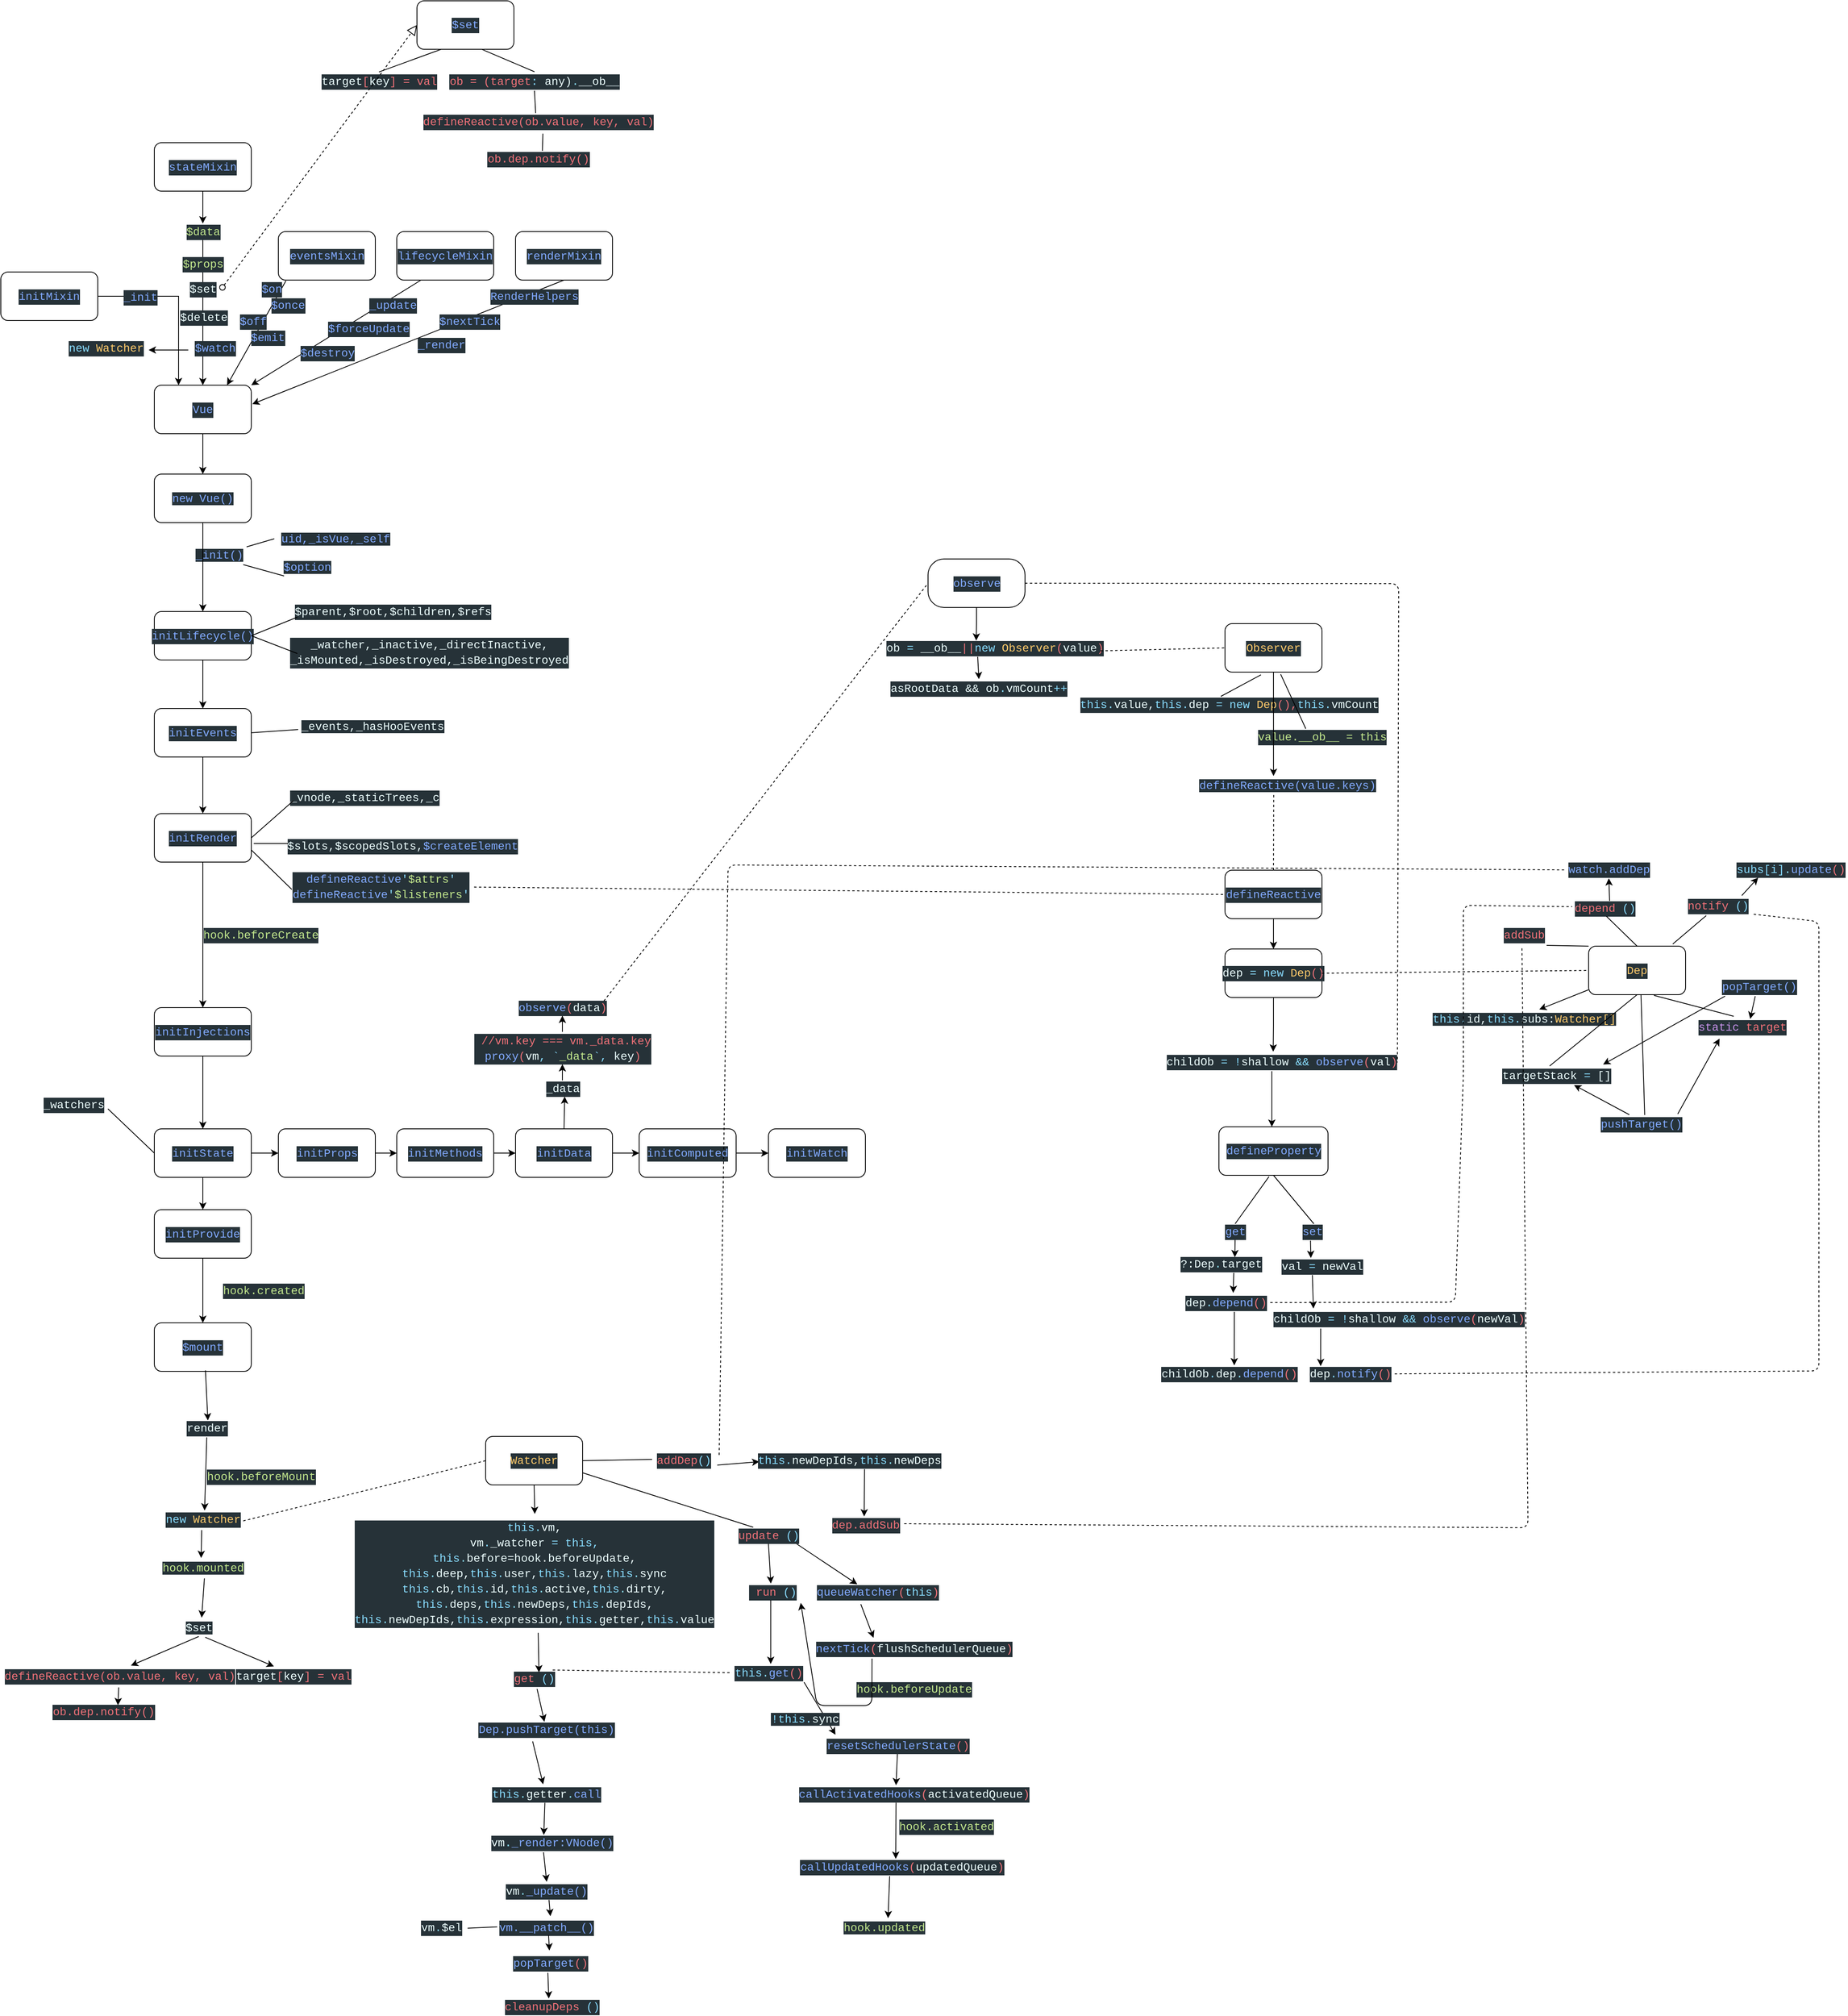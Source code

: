 <mxfile version="12.8.1" type="github">
  <diagram id="HaypddCMn4GJKSfDNTMn" name="第 1 页">
    <mxGraphModel dx="1736" dy="4483" grid="1" gridSize="10" guides="1" tooltips="1" connect="1" arrows="1" fold="1" page="1" pageScale="1" pageWidth="827" pageHeight="1169" math="0" shadow="0">
      <root>
        <mxCell id="0" />
        <mxCell id="1" parent="0" />
        <mxCell id="xdbv4cudd_OSbG77WNhc-2" value="" style="edgeStyle=orthogonalEdgeStyle;rounded=0;orthogonalLoop=1;jettySize=auto;html=1;" parent="1" source="6u7h2ixZPunD_qiW9e1f-1" target="xdbv4cudd_OSbG77WNhc-1" edge="1">
          <mxGeometry relative="1" as="geometry" />
        </mxCell>
        <mxCell id="6u7h2ixZPunD_qiW9e1f-1" value="&lt;div style=&quot;color: rgb(238 , 255 , 255) ; background-color: rgb(38 , 50 , 56) ; font-family: &amp;#34;consolas&amp;#34; , &amp;#34;courier new&amp;#34; , monospace ; font-size: 14px ; line-height: 19px ; white-space: pre&quot;&gt;&lt;span style=&quot;color: #82aaff&quot;&gt;Vue&lt;/span&gt;&lt;/div&gt;" style="rounded=1;whiteSpace=wrap;html=1;" parent="1" vertex="1">
          <mxGeometry x="270" y="-3023.5" width="120" height="60" as="geometry" />
        </mxCell>
        <mxCell id="6u7h2ixZPunD_qiW9e1f-8" value="" style="edgeStyle=orthogonalEdgeStyle;rounded=0;orthogonalLoop=1;jettySize=auto;html=1;" parent="1" source="6u7h2ixZPunD_qiW9e1f-2" target="6u7h2ixZPunD_qiW9e1f-5" edge="1">
          <mxGeometry relative="1" as="geometry" />
        </mxCell>
        <mxCell id="6u7h2ixZPunD_qiW9e1f-2" value="&lt;div style=&quot;color: rgb(238 , 255 , 255) ; background-color: rgb(38 , 50 , 56) ; font-family: &amp;#34;consolas&amp;#34; , &amp;#34;courier new&amp;#34; , monospace ; font-size: 14px ; line-height: 19px ; white-space: pre&quot;&gt;&lt;span style=&quot;color: #82aaff&quot;&gt;initLifecycle()&lt;/span&gt;&lt;/div&gt;" style="rounded=1;whiteSpace=wrap;html=1;" parent="1" vertex="1">
          <mxGeometry x="270" y="-2743.5" width="120" height="60" as="geometry" />
        </mxCell>
        <mxCell id="6u7h2ixZPunD_qiW9e1f-12" value="" style="edgeStyle=orthogonalEdgeStyle;rounded=0;orthogonalLoop=1;jettySize=auto;html=1;" parent="1" source="6u7h2ixZPunD_qiW9e1f-3" target="6u7h2ixZPunD_qiW9e1f-11" edge="1">
          <mxGeometry relative="1" as="geometry" />
        </mxCell>
        <mxCell id="6u7h2ixZPunD_qiW9e1f-3" value="&lt;div style=&quot;color: rgb(238 , 255 , 255) ; background-color: rgb(38 , 50 , 56) ; font-family: &amp;#34;consolas&amp;#34; , &amp;#34;courier new&amp;#34; , monospace ; font-size: 14px ; line-height: 19px ; white-space: pre&quot;&gt;&lt;span style=&quot;color: #82aaff&quot;&gt;initInjections&lt;/span&gt;&lt;/div&gt;" style="rounded=1;whiteSpace=wrap;html=1;" parent="1" vertex="1">
          <mxGeometry x="270" y="-2253.5" width="120" height="60" as="geometry" />
        </mxCell>
        <mxCell id="6u7h2ixZPunD_qiW9e1f-6" value="" style="edgeStyle=orthogonalEdgeStyle;rounded=0;orthogonalLoop=1;jettySize=auto;html=1;" parent="1" source="6u7h2ixZPunD_qiW9e1f-4" target="6u7h2ixZPunD_qiW9e1f-3" edge="1">
          <mxGeometry relative="1" as="geometry">
            <Array as="points">
              <mxPoint x="330" y="-2353.5" />
              <mxPoint x="330" y="-2353.5" />
            </Array>
          </mxGeometry>
        </mxCell>
        <mxCell id="6u7h2ixZPunD_qiW9e1f-4" value="&lt;div style=&quot;color: rgb(238 , 255 , 255) ; background-color: rgb(38 , 50 , 56) ; font-family: &amp;#34;consolas&amp;#34; , &amp;#34;courier new&amp;#34; , monospace ; font-size: 14px ; line-height: 19px ; white-space: pre&quot;&gt;&lt;span style=&quot;color: #82aaff&quot;&gt;initRender&lt;/span&gt;&lt;/div&gt;" style="rounded=1;whiteSpace=wrap;html=1;" parent="1" vertex="1">
          <mxGeometry x="270" y="-2493.5" width="120" height="60" as="geometry" />
        </mxCell>
        <mxCell id="6u7h2ixZPunD_qiW9e1f-9" value="" style="edgeStyle=orthogonalEdgeStyle;rounded=0;orthogonalLoop=1;jettySize=auto;html=1;" parent="1" source="6u7h2ixZPunD_qiW9e1f-5" target="6u7h2ixZPunD_qiW9e1f-4" edge="1">
          <mxGeometry relative="1" as="geometry" />
        </mxCell>
        <mxCell id="6u7h2ixZPunD_qiW9e1f-5" value="&lt;div style=&quot;color: rgb(238 , 255 , 255) ; background-color: rgb(38 , 50 , 56) ; font-family: &amp;#34;consolas&amp;#34; , &amp;#34;courier new&amp;#34; , monospace ; font-size: 14px ; line-height: 19px ; white-space: pre&quot;&gt;&lt;span style=&quot;color: #82aaff&quot;&gt;initEvents&lt;/span&gt;&lt;/div&gt;" style="rounded=1;whiteSpace=wrap;html=1;" parent="1" vertex="1">
          <mxGeometry x="270" y="-2623.5" width="120" height="60" as="geometry" />
        </mxCell>
        <mxCell id="6u7h2ixZPunD_qiW9e1f-7" value="&lt;div style=&quot;color: rgb(238 , 255 , 255) ; background-color: rgb(38 , 50 , 56) ; font-family: &amp;#34;consolas&amp;#34; , &amp;#34;courier new&amp;#34; , monospace ; font-size: 14px ; line-height: 19px ; white-space: pre&quot;&gt;&lt;span style=&quot;color: #c3e88d&quot;&gt;hook.beforeCreate&lt;/span&gt;&lt;/div&gt;" style="text;html=1;strokeColor=none;fillColor=none;align=center;verticalAlign=middle;whiteSpace=wrap;rounded=0;" parent="1" vertex="1">
          <mxGeometry x="367" y="-2353.5" width="70" height="20" as="geometry" />
        </mxCell>
        <mxCell id="6u7h2ixZPunD_qiW9e1f-21" value="" style="edgeStyle=orthogonalEdgeStyle;rounded=0;orthogonalLoop=1;jettySize=auto;html=1;" parent="1" source="6u7h2ixZPunD_qiW9e1f-11" target="6u7h2ixZPunD_qiW9e1f-13" edge="1">
          <mxGeometry relative="1" as="geometry" />
        </mxCell>
        <mxCell id="6u7h2ixZPunD_qiW9e1f-29" value="" style="edgeStyle=orthogonalEdgeStyle;rounded=0;orthogonalLoop=1;jettySize=auto;html=1;" parent="1" source="6u7h2ixZPunD_qiW9e1f-11" target="6u7h2ixZPunD_qiW9e1f-28" edge="1">
          <mxGeometry relative="1" as="geometry" />
        </mxCell>
        <mxCell id="6u7h2ixZPunD_qiW9e1f-11" value="&lt;div style=&quot;color: rgb(238 , 255 , 255) ; background-color: rgb(38 , 50 , 56) ; font-family: &amp;#34;consolas&amp;#34; , &amp;#34;courier new&amp;#34; , monospace ; font-size: 14px ; line-height: 19px ; white-space: pre&quot;&gt;&lt;span style=&quot;color: #82aaff&quot;&gt;initState&lt;/span&gt;&lt;/div&gt;" style="rounded=1;whiteSpace=wrap;html=1;" parent="1" vertex="1">
          <mxGeometry x="270" y="-2103.5" width="120" height="60" as="geometry" />
        </mxCell>
        <mxCell id="6u7h2ixZPunD_qiW9e1f-22" value="" style="edgeStyle=orthogonalEdgeStyle;rounded=0;orthogonalLoop=1;jettySize=auto;html=1;" parent="1" source="6u7h2ixZPunD_qiW9e1f-13" target="6u7h2ixZPunD_qiW9e1f-14" edge="1">
          <mxGeometry relative="1" as="geometry" />
        </mxCell>
        <mxCell id="6u7h2ixZPunD_qiW9e1f-13" value="&lt;div style=&quot;color: rgb(238 , 255 , 255) ; background-color: rgb(38 , 50 , 56) ; font-family: &amp;#34;consolas&amp;#34; , &amp;#34;courier new&amp;#34; , monospace ; font-size: 14px ; line-height: 19px ; white-space: pre&quot;&gt;&lt;span style=&quot;color: #82aaff&quot;&gt;initProps&lt;/span&gt;&lt;/div&gt;" style="rounded=1;whiteSpace=wrap;html=1;" parent="1" vertex="1">
          <mxGeometry x="423.5" y="-2103.5" width="120" height="60" as="geometry" />
        </mxCell>
        <mxCell id="6u7h2ixZPunD_qiW9e1f-23" value="" style="edgeStyle=orthogonalEdgeStyle;rounded=0;orthogonalLoop=1;jettySize=auto;html=1;" parent="1" source="6u7h2ixZPunD_qiW9e1f-14" target="6u7h2ixZPunD_qiW9e1f-15" edge="1">
          <mxGeometry relative="1" as="geometry" />
        </mxCell>
        <mxCell id="6u7h2ixZPunD_qiW9e1f-14" value="&lt;div style=&quot;color: rgb(238 , 255 , 255) ; background-color: rgb(38 , 50 , 56) ; font-family: &amp;#34;consolas&amp;#34; , &amp;#34;courier new&amp;#34; , monospace ; font-size: 14px ; line-height: 19px ; white-space: pre&quot;&gt;&lt;span style=&quot;color: #82aaff&quot;&gt;initMethods&lt;/span&gt;&lt;/div&gt;" style="rounded=1;whiteSpace=wrap;html=1;" parent="1" vertex="1">
          <mxGeometry x="570" y="-2103.5" width="120" height="60" as="geometry" />
        </mxCell>
        <mxCell id="6u7h2ixZPunD_qiW9e1f-25" value="" style="edgeStyle=orthogonalEdgeStyle;rounded=0;orthogonalLoop=1;jettySize=auto;html=1;" parent="1" source="6u7h2ixZPunD_qiW9e1f-15" target="6u7h2ixZPunD_qiW9e1f-24" edge="1">
          <mxGeometry relative="1" as="geometry" />
        </mxCell>
        <mxCell id="6u7h2ixZPunD_qiW9e1f-15" value="&lt;div style=&quot;color: rgb(238 , 255 , 255) ; background-color: rgb(38 , 50 , 56) ; font-family: &amp;#34;consolas&amp;#34; , &amp;#34;courier new&amp;#34; , monospace ; font-size: 14px ; line-height: 19px ; white-space: pre&quot;&gt;&lt;span style=&quot;color: #82aaff&quot;&gt;initData&lt;/span&gt;&lt;/div&gt;" style="rounded=1;whiteSpace=wrap;html=1;" parent="1" vertex="1">
          <mxGeometry x="717" y="-2103.5" width="120" height="60" as="geometry" />
        </mxCell>
        <mxCell id="6u7h2ixZPunD_qiW9e1f-27" value="" style="edgeStyle=orthogonalEdgeStyle;rounded=0;orthogonalLoop=1;jettySize=auto;html=1;" parent="1" source="6u7h2ixZPunD_qiW9e1f-24" target="6u7h2ixZPunD_qiW9e1f-26" edge="1">
          <mxGeometry relative="1" as="geometry" />
        </mxCell>
        <mxCell id="6u7h2ixZPunD_qiW9e1f-24" value="&lt;div style=&quot;color: rgb(238 , 255 , 255) ; background-color: rgb(38 , 50 , 56) ; font-family: &amp;#34;consolas&amp;#34; , &amp;#34;courier new&amp;#34; , monospace ; font-size: 14px ; line-height: 19px ; white-space: pre&quot;&gt;&lt;span style=&quot;color: #82aaff&quot;&gt;initComputed&lt;/span&gt;&lt;/div&gt;" style="rounded=1;whiteSpace=wrap;html=1;" parent="1" vertex="1">
          <mxGeometry x="870" y="-2103.5" width="120" height="60" as="geometry" />
        </mxCell>
        <mxCell id="6u7h2ixZPunD_qiW9e1f-26" value="&lt;div style=&quot;color: rgb(238 , 255 , 255) ; background-color: rgb(38 , 50 , 56) ; font-family: &amp;#34;consolas&amp;#34; , &amp;#34;courier new&amp;#34; , monospace ; font-size: 14px ; line-height: 19px ; white-space: pre&quot;&gt;&lt;span style=&quot;color: #82aaff&quot;&gt;initWatch&lt;/span&gt;&lt;/div&gt;" style="rounded=1;whiteSpace=wrap;html=1;" parent="1" vertex="1">
          <mxGeometry x="1030" y="-2103.5" width="120" height="60" as="geometry" />
        </mxCell>
        <mxCell id="6u7h2ixZPunD_qiW9e1f-31" value="" style="edgeStyle=orthogonalEdgeStyle;rounded=0;orthogonalLoop=1;jettySize=auto;html=1;" parent="1" source="6u7h2ixZPunD_qiW9e1f-28" edge="1">
          <mxGeometry relative="1" as="geometry">
            <mxPoint x="330" y="-1863.5" as="targetPoint" />
          </mxGeometry>
        </mxCell>
        <mxCell id="6u7h2ixZPunD_qiW9e1f-28" value="&lt;div style=&quot;color: rgb(238 , 255 , 255) ; background-color: rgb(38 , 50 , 56) ; font-family: &amp;#34;consolas&amp;#34; , &amp;#34;courier new&amp;#34; , monospace ; font-size: 14px ; line-height: 19px ; white-space: pre&quot;&gt;&lt;span style=&quot;color: #82aaff&quot;&gt;initProvide&lt;/span&gt;&lt;/div&gt;" style="rounded=1;whiteSpace=wrap;html=1;" parent="1" vertex="1">
          <mxGeometry x="270" y="-2003.5" width="120" height="60" as="geometry" />
        </mxCell>
        <mxCell id="6u7h2ixZPunD_qiW9e1f-32" value="&lt;div style=&quot;color: rgb(238 , 255 , 255) ; background-color: rgb(38 , 50 , 56) ; font-family: &amp;#34;consolas&amp;#34; , &amp;#34;courier new&amp;#34; , monospace ; font-size: 14px ; line-height: 19px ; white-space: pre&quot;&gt;&lt;span style=&quot;color: #c3e88d&quot;&gt;hook.created&lt;/span&gt;&lt;/div&gt;" style="text;html=1;align=center;verticalAlign=middle;resizable=0;points=[];autosize=1;" parent="1" vertex="1">
          <mxGeometry x="350" y="-1913.5" width="110" height="20" as="geometry" />
        </mxCell>
        <mxCell id="6u7h2ixZPunD_qiW9e1f-33" value="&lt;div style=&quot;color: rgb(238 , 255 , 255) ; background-color: rgb(38 , 50 , 56) ; font-family: &amp;#34;consolas&amp;#34; , &amp;#34;courier new&amp;#34; , monospace ; font-size: 14px ; line-height: 19px ; white-space: pre&quot;&gt;&lt;span style=&quot;color: #82aaff&quot;&gt;$mount&lt;/span&gt;&lt;/div&gt;" style="rounded=1;whiteSpace=wrap;html=1;" parent="1" vertex="1">
          <mxGeometry x="270" y="-1863.5" width="120" height="60" as="geometry" />
        </mxCell>
        <mxCell id="6u7h2ixZPunD_qiW9e1f-37" style="edgeStyle=orthogonalEdgeStyle;rounded=0;orthogonalLoop=1;jettySize=auto;html=1;exitX=1;exitY=0.5;exitDx=0;exitDy=0;entryX=0.25;entryY=0;entryDx=0;entryDy=0;" parent="1" source="6u7h2ixZPunD_qiW9e1f-34" target="6u7h2ixZPunD_qiW9e1f-1" edge="1">
          <mxGeometry relative="1" as="geometry">
            <mxPoint x="210" y="-3132.5" as="sourcePoint" />
          </mxGeometry>
        </mxCell>
        <mxCell id="6u7h2ixZPunD_qiW9e1f-34" value="&lt;div style=&quot;color: rgb(238 , 255 , 255) ; background-color: rgb(38 , 50 , 56) ; font-family: &amp;#34;consolas&amp;#34; , &amp;#34;courier new&amp;#34; , monospace ; font-size: 14px ; line-height: 19px ; white-space: pre&quot;&gt;&lt;span style=&quot;color: #82aaff&quot;&gt;initMixin&lt;/span&gt;&lt;/div&gt;" style="rounded=1;whiteSpace=wrap;html=1;" parent="1" vertex="1">
          <mxGeometry x="80" y="-3163.5" width="120" height="60" as="geometry" />
        </mxCell>
        <mxCell id="6u7h2ixZPunD_qiW9e1f-44" style="edgeStyle=orthogonalEdgeStyle;rounded=0;orthogonalLoop=1;jettySize=auto;html=1;entryX=0.5;entryY=0;entryDx=0;entryDy=0;" parent="1" source="6u7h2ixZPunD_qiW9e1f-46" target="6u7h2ixZPunD_qiW9e1f-1" edge="1">
          <mxGeometry relative="1" as="geometry" />
        </mxCell>
        <mxCell id="6u7h2ixZPunD_qiW9e1f-38" value="&lt;div style=&quot;color: rgb(238 , 255 , 255) ; background-color: rgb(38 , 50 , 56) ; font-family: &amp;#34;consolas&amp;#34; , &amp;#34;courier new&amp;#34; , monospace ; font-size: 14px ; line-height: 19px ; white-space: pre&quot;&gt;&lt;div style=&quot;font-family: &amp;#34;consolas&amp;#34; , &amp;#34;courier new&amp;#34; , monospace ; line-height: 19px&quot;&gt;&lt;span style=&quot;color: #82aaff&quot;&gt;stateMixin&lt;/span&gt;&lt;/div&gt;&lt;/div&gt;" style="rounded=1;whiteSpace=wrap;html=1;" parent="1" vertex="1">
          <mxGeometry x="270" y="-3323.5" width="120" height="60" as="geometry" />
        </mxCell>
        <mxCell id="6u7h2ixZPunD_qiW9e1f-41" value="&lt;div style=&quot;color: rgb(238 , 255 , 255) ; background-color: rgb(38 , 50 , 56) ; font-family: &amp;#34;consolas&amp;#34; , &amp;#34;courier new&amp;#34; , monospace ; font-size: 14px ; line-height: 19px ; white-space: pre&quot;&gt;&lt;div style=&quot;font-family: &amp;#34;consolas&amp;#34; , &amp;#34;courier new&amp;#34; , monospace ; line-height: 19px&quot;&gt;&lt;span style=&quot;color: #82aaff&quot;&gt;renderMixin&lt;/span&gt;&lt;/div&gt;&lt;/div&gt;" style="rounded=1;whiteSpace=wrap;html=1;" parent="1" vertex="1">
          <mxGeometry x="717" y="-3213.5" width="120" height="60" as="geometry" />
        </mxCell>
        <mxCell id="6u7h2ixZPunD_qiW9e1f-42" value="&lt;div style=&quot;color: rgb(238 , 255 , 255) ; background-color: rgb(38 , 50 , 56) ; font-family: &amp;#34;consolas&amp;#34; , &amp;#34;courier new&amp;#34; , monospace ; font-size: 14px ; line-height: 19px ; white-space: pre&quot;&gt;&lt;div style=&quot;font-family: &amp;#34;consolas&amp;#34; , &amp;#34;courier new&amp;#34; , monospace ; line-height: 19px&quot;&gt;&lt;div style=&quot;line-height: 19px&quot;&gt;&lt;span style=&quot;color: #82aaff&quot;&gt;lifecycleMixin&lt;/span&gt;&lt;/div&gt;&lt;/div&gt;&lt;/div&gt;" style="rounded=1;whiteSpace=wrap;html=1;" parent="1" vertex="1">
          <mxGeometry x="570" y="-3213.5" width="120" height="60" as="geometry" />
        </mxCell>
        <mxCell id="6u7h2ixZPunD_qiW9e1f-43" value="&lt;div style=&quot;color: rgb(238 , 255 , 255) ; background-color: rgb(38 , 50 , 56) ; font-family: &amp;#34;consolas&amp;#34; , &amp;#34;courier new&amp;#34; , monospace ; font-size: 14px ; line-height: 19px ; white-space: pre&quot;&gt;&lt;span style=&quot;color: #82aaff&quot;&gt;_init&lt;/span&gt;&lt;/div&gt;" style="text;html=1;" parent="1" vertex="1">
          <mxGeometry x="230" y="-3148.5" width="50" height="30" as="geometry" />
        </mxCell>
        <mxCell id="6u7h2ixZPunD_qiW9e1f-45" value="&lt;div style=&quot;color: rgb(238 , 255 , 255) ; background-color: rgb(38 , 50 , 56) ; font-family: &amp;#34;consolas&amp;#34; , &amp;#34;courier new&amp;#34; , monospace ; font-size: 14px ; line-height: 19px ; white-space: pre&quot;&gt;&lt;div style=&quot;font-family: &amp;#34;consolas&amp;#34; , &amp;#34;courier new&amp;#34; , monospace ; line-height: 19px&quot;&gt;&lt;div style=&quot;line-height: 19px&quot;&gt;&lt;div style=&quot;font-family: &amp;#34;consolas&amp;#34; , &amp;#34;courier new&amp;#34; , monospace ; line-height: 19px&quot;&gt;&lt;span style=&quot;color: #82aaff&quot;&gt;eventsMixin&lt;/span&gt;&lt;/div&gt;&lt;/div&gt;&lt;/div&gt;&lt;/div&gt;" style="rounded=1;whiteSpace=wrap;html=1;" parent="1" vertex="1">
          <mxGeometry x="423.5" y="-3213.5" width="120" height="60" as="geometry" />
        </mxCell>
        <mxCell id="6u7h2ixZPunD_qiW9e1f-47" value="&lt;div style=&quot;color: rgb(238 , 255 , 255) ; background-color: rgb(38 , 50 , 56) ; font-family: &amp;#34;consolas&amp;#34; , &amp;#34;courier new&amp;#34; , monospace ; font-size: 14px ; line-height: 19px ; white-space: pre&quot;&gt;&lt;span style=&quot;color: #c3e88d&quot;&gt;$props&lt;/span&gt;&lt;/div&gt;" style="text;html=1;align=center;verticalAlign=middle;resizable=0;points=[];autosize=1;" parent="1" vertex="1">
          <mxGeometry x="300" y="-3183.5" width="60" height="20" as="geometry" />
        </mxCell>
        <mxCell id="6u7h2ixZPunD_qiW9e1f-48" value="&lt;div style=&quot;color: rgb(238 , 255 , 255) ; background-color: rgb(38 , 50 , 56) ; font-family: &amp;#34;consolas&amp;#34; , &amp;#34;courier new&amp;#34; , monospace ; font-size: 14px ; line-height: 19px ; white-space: pre&quot;&gt;$set&lt;/div&gt;" style="text;html=1;align=center;verticalAlign=middle;resizable=0;points=[];autosize=1;" parent="1" vertex="1">
          <mxGeometry x="305" y="-3152.5" width="50" height="20" as="geometry" />
        </mxCell>
        <mxCell id="6u7h2ixZPunD_qiW9e1f-46" value="&lt;div style=&quot;color: rgb(238 , 255 , 255) ; background-color: rgb(38 , 50 , 56) ; font-family: &amp;#34;consolas&amp;#34; , &amp;#34;courier new&amp;#34; , monospace ; font-size: 14px ; line-height: 19px ; white-space: pre&quot;&gt;&lt;span style=&quot;color: #c3e88d&quot;&gt;$data&lt;/span&gt;&lt;/div&gt;" style="text;html=1;align=center;verticalAlign=middle;resizable=0;points=[];autosize=1;" parent="1" vertex="1">
          <mxGeometry x="305" y="-3223.5" width="50" height="20" as="geometry" />
        </mxCell>
        <mxCell id="6u7h2ixZPunD_qiW9e1f-49" style="edgeStyle=orthogonalEdgeStyle;rounded=0;orthogonalLoop=1;jettySize=auto;html=1;entryX=0.5;entryY=0;entryDx=0;entryDy=0;" parent="1" source="6u7h2ixZPunD_qiW9e1f-38" target="6u7h2ixZPunD_qiW9e1f-46" edge="1">
          <mxGeometry relative="1" as="geometry">
            <mxPoint x="330" y="-3153.5" as="sourcePoint" />
            <mxPoint x="330" y="-3023.5" as="targetPoint" />
          </mxGeometry>
        </mxCell>
        <mxCell id="6u7h2ixZPunD_qiW9e1f-50" value="&lt;div style=&quot;color: rgb(238 , 255 , 255) ; background-color: rgb(38 , 50 , 56) ; font-family: &amp;#34;consolas&amp;#34; , &amp;#34;courier new&amp;#34; , monospace ; font-size: 14px ; line-height: 19px ; white-space: pre&quot;&gt;$delete&lt;/div&gt;" style="text;html=1;" parent="1" vertex="1">
          <mxGeometry x="300" y="-3123.5" width="60" height="30" as="geometry" />
        </mxCell>
        <mxCell id="6u7h2ixZPunD_qiW9e1f-52" value="&lt;div style=&quot;color: rgb(238 , 255 , 255) ; background-color: rgb(38 , 50 , 56) ; font-family: &amp;#34;consolas&amp;#34; , &amp;#34;courier new&amp;#34; , monospace ; font-size: 14px ; line-height: 19px ; white-space: pre&quot;&gt;&lt;span style=&quot;color: #82aaff&quot;&gt;$watch&lt;/span&gt;&lt;/div&gt;" style="text;html=1;align=center;verticalAlign=middle;resizable=0;points=[];autosize=1;" parent="1" vertex="1">
          <mxGeometry x="315" y="-3079.5" width="60" height="20" as="geometry" />
        </mxCell>
        <mxCell id="6u7h2ixZPunD_qiW9e1f-54" value="" style="endArrow=classic;html=1;exitX=0.078;exitY=1.014;exitDx=0;exitDy=0;exitPerimeter=0;entryX=0.75;entryY=0;entryDx=0;entryDy=0;" parent="1" source="6u7h2ixZPunD_qiW9e1f-45" target="6u7h2ixZPunD_qiW9e1f-1" edge="1">
          <mxGeometry width="50" height="50" relative="1" as="geometry">
            <mxPoint x="440" y="-3013.5" as="sourcePoint" />
            <mxPoint x="490" y="-3063.5" as="targetPoint" />
          </mxGeometry>
        </mxCell>
        <mxCell id="6u7h2ixZPunD_qiW9e1f-55" value="&lt;div style=&quot;color: rgb(238 , 255 , 255) ; background-color: rgb(38 , 50 , 56) ; font-family: &amp;#34;consolas&amp;#34; , &amp;#34;courier new&amp;#34; , monospace ; font-size: 14px ; line-height: 19px ; white-space: pre&quot;&gt;&lt;span style=&quot;color: #82aaff&quot;&gt;$on&lt;/span&gt;&lt;/div&gt;" style="text;html=1;align=center;verticalAlign=middle;resizable=0;points=[];autosize=1;" parent="1" vertex="1">
          <mxGeometry x="395" y="-3152.5" width="40" height="20" as="geometry" />
        </mxCell>
        <mxCell id="6u7h2ixZPunD_qiW9e1f-58" value="&lt;div style=&quot;color: rgb(238 , 255 , 255) ; background-color: rgb(38 , 50 , 56) ; font-family: &amp;#34;consolas&amp;#34; , &amp;#34;courier new&amp;#34; , monospace ; font-size: 14px ; line-height: 19px ; white-space: pre&quot;&gt;&lt;span style=&quot;color: #82aaff&quot;&gt;$once&lt;/span&gt;&lt;/div&gt;" style="text;html=1;align=center;verticalAlign=middle;resizable=0;points=[];autosize=1;" parent="1" vertex="1">
          <mxGeometry x="410" y="-3132.5" width="50" height="20" as="geometry" />
        </mxCell>
        <mxCell id="6u7h2ixZPunD_qiW9e1f-59" value="&lt;div style=&quot;color: rgb(238 , 255 , 255) ; background-color: rgb(38 , 50 , 56) ; font-family: &amp;#34;consolas&amp;#34; , &amp;#34;courier new&amp;#34; , monospace ; font-size: 14px ; line-height: 19px ; white-space: pre&quot;&gt;&lt;span style=&quot;color: #82aaff&quot;&gt;$off&lt;/span&gt;&lt;/div&gt;" style="text;html=1;align=center;verticalAlign=middle;resizable=0;points=[];autosize=1;" parent="1" vertex="1">
          <mxGeometry x="367" y="-3112.5" width="50" height="20" as="geometry" />
        </mxCell>
        <mxCell id="6u7h2ixZPunD_qiW9e1f-60" value="&lt;div style=&quot;color: rgb(238 , 255 , 255) ; background-color: rgb(38 , 50 , 56) ; font-family: &amp;#34;consolas&amp;#34; , &amp;#34;courier new&amp;#34; , monospace ; font-size: 14px ; line-height: 19px ; white-space: pre&quot;&gt;&lt;span style=&quot;color: #82aaff&quot;&gt;$emit&lt;/span&gt;&lt;/div&gt;" style="text;html=1;align=center;verticalAlign=middle;resizable=0;points=[];autosize=1;" parent="1" vertex="1">
          <mxGeometry x="385" y="-3092.5" width="50" height="20" as="geometry" />
        </mxCell>
        <mxCell id="6u7h2ixZPunD_qiW9e1f-63" value="" style="endArrow=classic;html=1;exitX=0.25;exitY=1;exitDx=0;exitDy=0;entryX=1;entryY=0;entryDx=0;entryDy=0;" parent="1" source="6u7h2ixZPunD_qiW9e1f-42" target="6u7h2ixZPunD_qiW9e1f-1" edge="1">
          <mxGeometry width="50" height="50" relative="1" as="geometry">
            <mxPoint x="440" y="-2993.5" as="sourcePoint" />
            <mxPoint x="490" y="-3043.5" as="targetPoint" />
          </mxGeometry>
        </mxCell>
        <mxCell id="6u7h2ixZPunD_qiW9e1f-64" value="&lt;div style=&quot;color: rgb(238 , 255 , 255) ; background-color: rgb(38 , 50 , 56) ; font-family: &amp;#34;consolas&amp;#34; , &amp;#34;courier new&amp;#34; , monospace ; font-size: 14px ; line-height: 19px ; white-space: pre&quot;&gt;&lt;span style=&quot;color: #82aaff&quot;&gt;_update&lt;/span&gt;&lt;/div&gt;" style="text;html=1;align=center;verticalAlign=middle;resizable=0;points=[];autosize=1;" parent="1" vertex="1">
          <mxGeometry x="530" y="-3132.5" width="70" height="20" as="geometry" />
        </mxCell>
        <mxCell id="6u7h2ixZPunD_qiW9e1f-65" value="&lt;div style=&quot;color: rgb(238 , 255 , 255) ; background-color: rgb(38 , 50 , 56) ; font-family: &amp;#34;consolas&amp;#34; , &amp;#34;courier new&amp;#34; , monospace ; font-size: 14px ; line-height: 19px ; white-space: pre&quot;&gt;&lt;span style=&quot;color: #82aaff&quot;&gt;$forceUpdate&lt;/span&gt;&lt;/div&gt;" style="text;html=1;align=center;verticalAlign=middle;resizable=0;points=[];autosize=1;" parent="1" vertex="1">
          <mxGeometry x="480" y="-3103.5" width="110" height="20" as="geometry" />
        </mxCell>
        <mxCell id="6u7h2ixZPunD_qiW9e1f-66" value="&lt;div style=&quot;color: rgb(238 , 255 , 255) ; background-color: rgb(38 , 50 , 56) ; font-family: &amp;#34;consolas&amp;#34; , &amp;#34;courier new&amp;#34; , monospace ; font-size: 14px ; line-height: 19px ; white-space: pre&quot;&gt;&lt;span style=&quot;color: #82aaff&quot;&gt;$destroy&lt;/span&gt;&lt;/div&gt;" style="text;html=1;align=center;verticalAlign=middle;resizable=0;points=[];autosize=1;" parent="1" vertex="1">
          <mxGeometry x="443.5" y="-3073.5" width="80" height="20" as="geometry" />
        </mxCell>
        <mxCell id="6u7h2ixZPunD_qiW9e1f-67" value="" style="endArrow=classic;html=1;exitX=0.5;exitY=1;exitDx=0;exitDy=0;entryX=1.01;entryY=0.389;entryDx=0;entryDy=0;entryPerimeter=0;" parent="1" source="6u7h2ixZPunD_qiW9e1f-41" target="6u7h2ixZPunD_qiW9e1f-1" edge="1">
          <mxGeometry width="50" height="50" relative="1" as="geometry">
            <mxPoint x="440" y="-3003.5" as="sourcePoint" />
            <mxPoint x="410" y="-2983.5" as="targetPoint" />
          </mxGeometry>
        </mxCell>
        <mxCell id="6u7h2ixZPunD_qiW9e1f-68" value="&lt;div style=&quot;color: rgb(238 , 255 , 255) ; background-color: rgb(38 , 50 , 56) ; font-family: &amp;#34;consolas&amp;#34; , &amp;#34;courier new&amp;#34; , monospace ; font-size: 14px ; line-height: 19px ; white-space: pre&quot;&gt;&lt;div style=&quot;font-family: &amp;#34;consolas&amp;#34; , &amp;#34;courier new&amp;#34; , monospace ; line-height: 19px&quot;&gt;&lt;span style=&quot;color: #82aaff&quot;&gt;$nextTick&lt;/span&gt;&lt;/div&gt;&lt;/div&gt;" style="text;html=1;align=center;verticalAlign=middle;resizable=0;points=[];autosize=1;" parent="1" vertex="1">
          <mxGeometry x="620" y="-3112.5" width="80" height="20" as="geometry" />
        </mxCell>
        <mxCell id="6u7h2ixZPunD_qiW9e1f-69" value="&lt;div style=&quot;color: rgb(238 , 255 , 255) ; background-color: rgb(38 , 50 , 56) ; font-family: &amp;#34;consolas&amp;#34; , &amp;#34;courier new&amp;#34; , monospace ; font-size: 14px ; line-height: 19px ; white-space: pre&quot;&gt;&lt;span style=&quot;color: #82aaff&quot;&gt;_render&lt;/span&gt;&lt;/div&gt;" style="text;html=1;align=center;verticalAlign=middle;resizable=0;points=[];autosize=1;" parent="1" vertex="1">
          <mxGeometry x="590" y="-3083.5" width="70" height="20" as="geometry" />
        </mxCell>
        <mxCell id="6u7h2ixZPunD_qiW9e1f-70" value="&lt;div style=&quot;color: rgb(238 , 255 , 255) ; background-color: rgb(38 , 50 , 56) ; font-family: &amp;#34;consolas&amp;#34; , &amp;#34;courier new&amp;#34; , monospace ; font-size: 14px ; line-height: 19px ; white-space: pre&quot;&gt;&lt;span style=&quot;color: #82aaff&quot;&gt;RenderHelpers&lt;/span&gt;&lt;/div&gt;" style="text;html=1;align=center;verticalAlign=middle;resizable=0;points=[];autosize=1;" parent="1" vertex="1">
          <mxGeometry x="680" y="-3143.5" width="120" height="20" as="geometry" />
        </mxCell>
        <mxCell id="6u7h2ixZPunD_qiW9e1f-72" value="&lt;span style=&quot;color: rgb(130 , 170 , 255) ; font-family: &amp;#34;consolas&amp;#34; , &amp;#34;courier new&amp;#34; , monospace ; font-size: 14px ; text-align: left ; white-space: pre ; background-color: rgb(38 , 50 , 56)&quot;&gt;_init()&lt;/span&gt;" style="text;html=1;align=center;verticalAlign=middle;resizable=0;points=[];autosize=1;" parent="1" vertex="1">
          <mxGeometry x="315" y="-2823.5" width="70" height="20" as="geometry" />
        </mxCell>
        <mxCell id="Anq4O1ZWj0-ePRSyiXMI-1" value="&lt;div style=&quot;text-align: left&quot;&gt;&lt;font color=&quot;#82aaff&quot; face=&quot;consolas, courier new, monospace&quot;&gt;&lt;span style=&quot;font-size: 14px ; white-space: pre ; background-color: rgb(38 , 50 , 56)&quot;&gt;uid,_isVue,_self&lt;/span&gt;&lt;/font&gt;&lt;/div&gt;" style="text;html=1;align=center;verticalAlign=middle;resizable=0;points=[];autosize=1;" parent="1" vertex="1">
          <mxGeometry x="423.5" y="-2843.5" width="140" height="20" as="geometry" />
        </mxCell>
        <mxCell id="xdbv4cudd_OSbG77WNhc-3" value="" style="edgeStyle=orthogonalEdgeStyle;rounded=0;orthogonalLoop=1;jettySize=auto;html=1;" parent="1" source="xdbv4cudd_OSbG77WNhc-1" target="6u7h2ixZPunD_qiW9e1f-2" edge="1">
          <mxGeometry relative="1" as="geometry" />
        </mxCell>
        <mxCell id="xdbv4cudd_OSbG77WNhc-1" value="&lt;span style=&quot;color: rgb(130 , 170 , 255) ; font-family: &amp;#34;consolas&amp;#34; , &amp;#34;courier new&amp;#34; , monospace ; font-size: 14px ; white-space: pre ; background-color: rgb(38 , 50 , 56)&quot;&gt;new Vue()&lt;/span&gt;" style="rounded=1;whiteSpace=wrap;html=1;" parent="1" vertex="1">
          <mxGeometry x="270" y="-2913.5" width="120" height="60" as="geometry" />
        </mxCell>
        <mxCell id="Anq4O1ZWj0-ePRSyiXMI-6" value="&lt;div style=&quot;color: rgb(238 , 255 , 255) ; background-color: rgb(38 , 50 , 56) ; font-family: &amp;#34;consolas&amp;#34; , &amp;#34;courier new&amp;#34; , monospace ; font-size: 14px ; line-height: 19px ; white-space: pre&quot;&gt;$parent,$root,$children,$refs&lt;/div&gt;" style="text;html=1;align=center;verticalAlign=middle;resizable=0;points=[];autosize=1;" parent="1" vertex="1">
          <mxGeometry x="445" y="-2753.5" width="240" height="20" as="geometry" />
        </mxCell>
        <mxCell id="Anq4O1ZWj0-ePRSyiXMI-7" value="" style="endArrow=none;html=1;exitX=1;exitY=0.5;exitDx=0;exitDy=0;entryX=0.008;entryY=0.85;entryDx=0;entryDy=0;entryPerimeter=0;" parent="1" source="6u7h2ixZPunD_qiW9e1f-2" target="Anq4O1ZWj0-ePRSyiXMI-6" edge="1">
          <mxGeometry width="50" height="50" relative="1" as="geometry">
            <mxPoint x="500" y="-2623.5" as="sourcePoint" />
            <mxPoint x="550" y="-2673.5" as="targetPoint" />
          </mxGeometry>
        </mxCell>
        <mxCell id="Anq4O1ZWj0-ePRSyiXMI-8" value="&lt;div style=&quot;color: rgb(238 , 255 , 255) ; background-color: rgb(38 , 50 , 56) ; font-family: &amp;#34;consolas&amp;#34; , &amp;#34;courier new&amp;#34; , monospace ; font-size: 14px ; line-height: 19px ; white-space: pre&quot;&gt;_watcher,_inactive,_directInactive,&lt;/div&gt;&lt;div style=&quot;color: rgb(238 , 255 , 255) ; background-color: rgb(38 , 50 , 56) ; font-family: &amp;#34;consolas&amp;#34; , &amp;#34;courier new&amp;#34; , monospace ; font-size: 14px ; line-height: 19px ; white-space: pre&quot;&gt;_isMounted,_isDestroyed,_isBeingDestroyed&lt;/div&gt;" style="text;html=1;align=center;verticalAlign=middle;resizable=0;points=[];autosize=1;" parent="1" vertex="1">
          <mxGeometry x="445" y="-2713.5" width="330" height="40" as="geometry" />
        </mxCell>
        <mxCell id="Anq4O1ZWj0-ePRSyiXMI-9" value="" style="endArrow=none;html=1;exitX=1;exitY=0.5;exitDx=0;exitDy=0;entryX=0.006;entryY=0.55;entryDx=0;entryDy=0;entryPerimeter=0;" parent="1" source="6u7h2ixZPunD_qiW9e1f-2" target="Anq4O1ZWj0-ePRSyiXMI-8" edge="1">
          <mxGeometry width="50" height="50" relative="1" as="geometry">
            <mxPoint x="430" y="-2583.5" as="sourcePoint" />
            <mxPoint x="480" y="-2633.5" as="targetPoint" />
          </mxGeometry>
        </mxCell>
        <mxCell id="Anq4O1ZWj0-ePRSyiXMI-10" value="&lt;span style=&quot;color: rgb(130 , 170 , 255) ; font-family: &amp;#34;consolas&amp;#34; , &amp;#34;courier new&amp;#34; , monospace ; font-size: 14px ; text-align: left ; white-space: pre ; background-color: rgb(38 , 50 , 56)&quot;&gt;$option&lt;/span&gt;" style="text;html=1;align=center;verticalAlign=middle;resizable=0;points=[];autosize=1;" parent="1" vertex="1">
          <mxGeometry x="423.5" y="-2808.5" width="70" height="20" as="geometry" />
        </mxCell>
        <mxCell id="Anq4O1ZWj0-ePRSyiXMI-11" value="" style="endArrow=none;html=1;entryX=-0.036;entryY=0.5;entryDx=0;entryDy=0;entryPerimeter=0;" parent="1" source="6u7h2ixZPunD_qiW9e1f-72" target="Anq4O1ZWj0-ePRSyiXMI-1" edge="1">
          <mxGeometry width="50" height="50" relative="1" as="geometry">
            <mxPoint x="500" y="-2763.5" as="sourcePoint" />
            <mxPoint x="550" y="-2813.5" as="targetPoint" />
          </mxGeometry>
        </mxCell>
        <mxCell id="Anq4O1ZWj0-ePRSyiXMI-12" value="" style="endArrow=none;html=1;exitX=0.929;exitY=1.1;exitDx=0;exitDy=0;exitPerimeter=0;entryX=0.1;entryY=1.05;entryDx=0;entryDy=0;entryPerimeter=0;" parent="1" source="6u7h2ixZPunD_qiW9e1f-72" target="Anq4O1ZWj0-ePRSyiXMI-10" edge="1">
          <mxGeometry width="50" height="50" relative="1" as="geometry">
            <mxPoint x="380" y="-2753.5" as="sourcePoint" />
            <mxPoint x="430" y="-2803.5" as="targetPoint" />
          </mxGeometry>
        </mxCell>
        <mxCell id="Anq4O1ZWj0-ePRSyiXMI-13" value="&lt;font color=&quot;#eeffff&quot; face=&quot;consolas, courier new, monospace&quot;&gt;&lt;span style=&quot;font-size: 14px ; white-space: pre ; background-color: rgb(38 , 50 , 56)&quot;&gt;_events,_hasHooEvents&lt;br/&gt;&lt;br/&gt;&lt;/span&gt;&lt;/font&gt;" style="text;html=1;align=center;verticalAlign=middle;resizable=0;points=[];autosize=1;" parent="1" vertex="1">
          <mxGeometry x="450" y="-2608.5" width="180" height="30" as="geometry" />
        </mxCell>
        <mxCell id="Anq4O1ZWj0-ePRSyiXMI-14" value="" style="endArrow=none;html=1;exitX=1;exitY=0.5;exitDx=0;exitDy=0;entryX=-0.011;entryY=0.367;entryDx=0;entryDy=0;entryPerimeter=0;" parent="1" source="6u7h2ixZPunD_qiW9e1f-5" target="Anq4O1ZWj0-ePRSyiXMI-13" edge="1">
          <mxGeometry width="50" height="50" relative="1" as="geometry">
            <mxPoint x="400" y="-2573.5" as="sourcePoint" />
            <mxPoint x="450" y="-2623.5" as="targetPoint" />
          </mxGeometry>
        </mxCell>
        <mxCell id="Anq4O1ZWj0-ePRSyiXMI-15" value="&lt;div style=&quot;color: rgb(238 , 255 , 255) ; background-color: rgb(38 , 50 , 56) ; font-family: &amp;#34;consolas&amp;#34; , &amp;#34;courier new&amp;#34; , monospace ; font-size: 14px ; line-height: 19px ; white-space: pre&quot;&gt;&lt;div&gt;_vnode,_staticTrees,_c&lt;/div&gt;&lt;div&gt;&lt;span style=&quot;color: #f07178&quot;&gt;&lt;/span&gt;&lt;/div&gt;&lt;/div&gt;" style="text;html=1;align=center;verticalAlign=middle;resizable=0;points=[];autosize=1;" parent="1" vertex="1">
          <mxGeometry x="440" y="-2523.5" width="180" height="20" as="geometry" />
        </mxCell>
        <mxCell id="Anq4O1ZWj0-ePRSyiXMI-16" value="&lt;div style=&quot;color: rgb(238 , 255 , 255) ; background-color: rgb(38 , 50 , 56) ; font-family: &amp;#34;consolas&amp;#34; , &amp;#34;courier new&amp;#34; , monospace ; font-size: 14px ; line-height: 19px ; white-space: pre&quot;&gt;&lt;div&gt;&lt;div style=&quot;font-family: &amp;#34;consolas&amp;#34; , &amp;#34;courier new&amp;#34; , monospace ; line-height: 19px&quot;&gt;$slots,&lt;span style=&quot;font-family: &amp;#34;consolas&amp;#34; , &amp;#34;courier new&amp;#34; , monospace&quot;&gt;$scopedSlots,&lt;/span&gt;&lt;span style=&quot;color: rgb(130 , 170 , 255) ; font-family: &amp;#34;consolas&amp;#34; , &amp;#34;courier new&amp;#34; , monospace&quot;&gt;$&lt;/span&gt;&lt;span style=&quot;color: rgb(130 , 170 , 255) ; font-family: &amp;#34;consolas&amp;#34; , &amp;#34;courier new&amp;#34; , monospace&quot;&gt;createElement&lt;/span&gt;&lt;/div&gt;&lt;/div&gt;&lt;div&gt;&lt;span style=&quot;color: #f07178&quot;&gt;&lt;/span&gt;&lt;/div&gt;&lt;/div&gt;" style="text;html=1;align=center;verticalAlign=middle;resizable=0;points=[];autosize=1;" parent="1" vertex="1">
          <mxGeometry x="437" y="-2463.5" width="280" height="20" as="geometry" />
        </mxCell>
        <mxCell id="Anq4O1ZWj0-ePRSyiXMI-17" value="" style="endArrow=none;html=1;exitX=1;exitY=0.5;exitDx=0;exitDy=0;entryX=0.012;entryY=0.7;entryDx=0;entryDy=0;entryPerimeter=0;" parent="1" source="6u7h2ixZPunD_qiW9e1f-4" target="Anq4O1ZWj0-ePRSyiXMI-15" edge="1">
          <mxGeometry width="50" height="50" relative="1" as="geometry">
            <mxPoint x="640" y="-2493.5" as="sourcePoint" />
            <mxPoint x="690" y="-2543.5" as="targetPoint" />
          </mxGeometry>
        </mxCell>
        <mxCell id="Anq4O1ZWj0-ePRSyiXMI-18" value="" style="endArrow=none;html=1;exitX=1.025;exitY=0.617;exitDx=0;exitDy=0;exitPerimeter=0;entryX=-0.006;entryY=0.35;entryDx=0;entryDy=0;entryPerimeter=0;" parent="1" source="6u7h2ixZPunD_qiW9e1f-4" target="Anq4O1ZWj0-ePRSyiXMI-16" edge="1">
          <mxGeometry width="50" height="50" relative="1" as="geometry">
            <mxPoint x="400" y="-2393.5" as="sourcePoint" />
            <mxPoint x="450" y="-2443.5" as="targetPoint" />
          </mxGeometry>
        </mxCell>
        <mxCell id="Anq4O1ZWj0-ePRSyiXMI-24" value="" style="edgeStyle=orthogonalEdgeStyle;rounded=0;orthogonalLoop=1;jettySize=auto;html=1;" parent="1" source="Anq4O1ZWj0-ePRSyiXMI-19" target="Anq4O1ZWj0-ePRSyiXMI-23" edge="1">
          <mxGeometry relative="1" as="geometry" />
        </mxCell>
        <mxCell id="Anq4O1ZWj0-ePRSyiXMI-19" value="&lt;div style=&quot;color: rgb(238 , 255 , 255) ; background-color: rgb(38 , 50 , 56) ; font-family: &amp;#34;consolas&amp;#34; , &amp;#34;courier new&amp;#34; , monospace ; font-size: 14px ; line-height: 19px ; white-space: pre&quot;&gt;&lt;span style=&quot;color: #82aaff&quot;&gt;defineReactive&lt;/span&gt;&lt;/div&gt;" style="rounded=1;whiteSpace=wrap;html=1;" parent="1" vertex="1">
          <mxGeometry x="1595" y="-2423.5" width="120" height="60" as="geometry" />
        </mxCell>
        <mxCell id="Anq4O1ZWj0-ePRSyiXMI-26" value="" style="edgeStyle=orthogonalEdgeStyle;rounded=0;orthogonalLoop=1;jettySize=auto;html=1;entryX=0.463;entryY=-0.15;entryDx=0;entryDy=0;entryPerimeter=0;" parent="1" source="Anq4O1ZWj0-ePRSyiXMI-23" target="Anq4O1ZWj0-ePRSyiXMI-83" edge="1">
          <mxGeometry relative="1" as="geometry">
            <mxPoint x="1655" y="-2216" as="targetPoint" />
          </mxGeometry>
        </mxCell>
        <mxCell id="Anq4O1ZWj0-ePRSyiXMI-23" value="&lt;div style=&quot;color: rgb(238 , 255 , 255) ; background-color: rgb(38 , 50 , 56) ; font-family: &amp;#34;consolas&amp;#34; , &amp;#34;courier new&amp;#34; , monospace ; font-size: 14px ; line-height: 19px ; white-space: pre&quot;&gt;&lt;div style=&quot;font-family: &amp;#34;consolas&amp;#34; , &amp;#34;courier new&amp;#34; , monospace ; line-height: 19px&quot;&gt;&lt;div style=&quot;font-family: &amp;#34;consolas&amp;#34; , &amp;#34;courier new&amp;#34; , monospace ; line-height: 19px&quot;&gt;&lt;div style=&quot;font-family: &amp;#34;consolas&amp;#34; , &amp;#34;courier new&amp;#34; , monospace ; line-height: 19px&quot;&gt;dep&lt;span style=&quot;color: #f07178&quot;&gt;&amp;nbsp;&lt;/span&gt;&lt;span style=&quot;color: #89ddff&quot;&gt;=&lt;/span&gt;&lt;span style=&quot;color: #f07178&quot;&gt;&amp;nbsp;&lt;/span&gt;&lt;span style=&quot;color: #89ddff&quot;&gt;new&lt;/span&gt;&lt;span style=&quot;color: #f07178&quot;&gt;&amp;nbsp;&lt;/span&gt;&lt;span style=&quot;color: #ffcb6b&quot;&gt;Dep&lt;/span&gt;&lt;span style=&quot;color: #f07178&quot;&gt;()&lt;/span&gt;&lt;/div&gt;&lt;/div&gt;&lt;/div&gt;&lt;/div&gt;" style="rounded=1;whiteSpace=wrap;html=1;" parent="1" vertex="1">
          <mxGeometry x="1595" y="-2326" width="120" height="60" as="geometry" />
        </mxCell>
        <mxCell id="Anq4O1ZWj0-ePRSyiXMI-27" value="&lt;div style=&quot;color: rgb(238 , 255 , 255) ; background-color: rgb(38 , 50 , 56) ; font-family: &amp;#34;consolas&amp;#34; , &amp;#34;courier new&amp;#34; , monospace ; font-size: 14px ; line-height: 19px ; white-space: pre&quot;&gt;&lt;div style=&quot;font-family: &amp;#34;consolas&amp;#34; , &amp;#34;courier new&amp;#34; , monospace ; line-height: 19px&quot;&gt;&lt;div style=&quot;font-family: &amp;#34;consolas&amp;#34; , &amp;#34;courier new&amp;#34; , monospace ; line-height: 19px&quot;&gt;&lt;div style=&quot;font-family: &amp;#34;consolas&amp;#34; , &amp;#34;courier new&amp;#34; , monospace ; line-height: 19px&quot;&gt;&lt;div style=&quot;font-family: &amp;#34;consolas&amp;#34; , &amp;#34;courier new&amp;#34; , monospace ; line-height: 19px&quot;&gt;&lt;span style=&quot;color: #82aaff&quot;&gt;defineProperty&lt;/span&gt;&lt;/div&gt;&lt;/div&gt;&lt;/div&gt;&lt;/div&gt;&lt;/div&gt;" style="rounded=1;whiteSpace=wrap;html=1;" parent="1" vertex="1">
          <mxGeometry x="1587.5" y="-2106" width="135" height="60" as="geometry" />
        </mxCell>
        <mxCell id="Anq4O1ZWj0-ePRSyiXMI-20" value="&lt;div style=&quot;color: rgb(238 , 255 , 255) ; background-color: rgb(38 , 50 , 56) ; font-family: &amp;#34;consolas&amp;#34; , &amp;#34;courier new&amp;#34; , monospace ; font-size: 14px ; line-height: 19px ; white-space: pre&quot;&gt;&lt;span style=&quot;color: #82aaff&quot;&gt;defineReactive&lt;/span&gt;&lt;span style=&quot;color: #89ddff&quot;&gt;&#39;&lt;/span&gt;&lt;span style=&quot;color: #c3e88d&quot;&gt;$attrs&lt;/span&gt;&lt;span style=&quot;color: #89ddff&quot;&gt;&#39;&lt;/span&gt;&lt;/div&gt;&lt;div style=&quot;color: rgb(238 , 255 , 255) ; background-color: rgb(38 , 50 , 56) ; font-family: &amp;#34;consolas&amp;#34; , &amp;#34;courier new&amp;#34; , monospace ; font-size: 14px ; line-height: 19px ; white-space: pre&quot;&gt;&lt;div style=&quot;font-family: &amp;#34;consolas&amp;#34; , &amp;#34;courier new&amp;#34; , monospace ; line-height: 19px&quot;&gt;&lt;span style=&quot;color: #82aaff&quot;&gt;defineReactive&lt;/span&gt;&lt;span style=&quot;color: #89ddff&quot;&gt;&#39;&lt;/span&gt;&lt;span style=&quot;color: #c3e88d&quot;&gt;$&lt;/span&gt;&lt;span style=&quot;color: rgb(195 , 232 , 141)&quot;&gt;listeners&lt;/span&gt;&lt;span style=&quot;color: rgb(137 , 221 , 255)&quot;&gt;&#39;&lt;/span&gt;&lt;br&gt;&lt;/div&gt;&lt;/div&gt;" style="text;html=1;align=center;verticalAlign=middle;resizable=0;points=[];autosize=1;" parent="1" vertex="1">
          <mxGeometry x="440" y="-2423.5" width="220" height="40" as="geometry" />
        </mxCell>
        <mxCell id="Anq4O1ZWj0-ePRSyiXMI-21" value="" style="endArrow=none;html=1;exitX=1;exitY=0.75;exitDx=0;exitDy=0;entryX=0.001;entryY=0.597;entryDx=0;entryDy=0;entryPerimeter=0;" parent="1" source="6u7h2ixZPunD_qiW9e1f-4" target="Anq4O1ZWj0-ePRSyiXMI-20" edge="1">
          <mxGeometry width="50" height="50" relative="1" as="geometry">
            <mxPoint x="500" y="-2293.5" as="sourcePoint" />
            <mxPoint x="550" y="-2343.5" as="targetPoint" />
          </mxGeometry>
        </mxCell>
        <mxCell id="Anq4O1ZWj0-ePRSyiXMI-29" value="&lt;div style=&quot;background-color: rgb(38 , 50 , 56) ; font-family: &amp;#34;consolas&amp;#34; , &amp;#34;courier new&amp;#34; , monospace ; font-size: 14px ; line-height: 19px ; white-space: pre&quot;&gt;&lt;div style=&quot;font-family: &amp;#34;consolas&amp;#34; , &amp;#34;courier new&amp;#34; , monospace ; line-height: 19px&quot;&gt;&lt;font color=&quot;#82aaff&quot;&gt;get&lt;/font&gt;&lt;/div&gt;&lt;/div&gt;" style="text;html=1;strokeColor=none;fillColor=none;align=center;verticalAlign=middle;whiteSpace=wrap;rounded=0;" parent="1" vertex="1">
          <mxGeometry x="1587.5" y="-1986" width="40" height="20" as="geometry" />
        </mxCell>
        <mxCell id="Anq4O1ZWj0-ePRSyiXMI-31" value="&lt;div style=&quot;color: rgb(238 , 255 , 255) ; background-color: rgb(38 , 50 , 56) ; font-family: &amp;#34;consolas&amp;#34; , &amp;#34;courier new&amp;#34; , monospace ; font-size: 14px ; line-height: 19px ; white-space: pre&quot;&gt;&lt;span style=&quot;color: #82aaff&quot;&gt;set&lt;/span&gt;&lt;/div&gt;" style="text;html=1;align=center;verticalAlign=middle;resizable=0;points=[];autosize=1;" parent="1" vertex="1">
          <mxGeometry x="1682.5" y="-1986" width="40" height="20" as="geometry" />
        </mxCell>
        <mxCell id="Anq4O1ZWj0-ePRSyiXMI-32" value="" style="endArrow=none;html=1;exitX=0.459;exitY=1.026;exitDx=0;exitDy=0;exitPerimeter=0;entryX=0.5;entryY=0;entryDx=0;entryDy=0;" parent="1" source="Anq4O1ZWj0-ePRSyiXMI-27" target="Anq4O1ZWj0-ePRSyiXMI-29" edge="1">
          <mxGeometry width="50" height="50" relative="1" as="geometry">
            <mxPoint x="1645" y="-1956" as="sourcePoint" />
            <mxPoint x="1695" y="-2006" as="targetPoint" />
          </mxGeometry>
        </mxCell>
        <mxCell id="Anq4O1ZWj0-ePRSyiXMI-33" value="" style="endArrow=none;html=1;exitX=0.5;exitY=1;exitDx=0;exitDy=0;entryX=0.563;entryY=0;entryDx=0;entryDy=0;entryPerimeter=0;" parent="1" source="Anq4O1ZWj0-ePRSyiXMI-27" target="Anq4O1ZWj0-ePRSyiXMI-31" edge="1">
          <mxGeometry width="50" height="50" relative="1" as="geometry">
            <mxPoint x="1645" y="-1896" as="sourcePoint" />
            <mxPoint x="1695" y="-1946" as="targetPoint" />
          </mxGeometry>
        </mxCell>
        <mxCell id="Anq4O1ZWj0-ePRSyiXMI-35" value="&lt;div style=&quot;color: rgb(238 , 255 , 255) ; background-color: rgb(38 , 50 , 56) ; font-family: &amp;#34;consolas&amp;#34; , &amp;#34;courier new&amp;#34; , monospace ; font-size: 14px ; line-height: 19px ; white-space: pre&quot;&gt;&lt;span style=&quot;color: #ffcb6b&quot;&gt;Dep&lt;/span&gt;&lt;/div&gt;" style="rounded=1;whiteSpace=wrap;html=1;" parent="1" vertex="1">
          <mxGeometry x="2045" y="-2329.5" width="120" height="60" as="geometry" />
        </mxCell>
        <mxCell id="Anq4O1ZWj0-ePRSyiXMI-38" value="&lt;span style=&quot;font-family: &amp;#34;consolas&amp;#34; , &amp;#34;courier new&amp;#34; , monospace ; font-size: 14px ; white-space: pre ; background-color: rgb(38 , 50 , 56) ; color: rgb(137 , 221 , 255)&quot;&gt;this.&lt;/span&gt;&lt;span style=&quot;color: rgb(238 , 255 , 255) ; font-family: &amp;#34;consolas&amp;#34; , &amp;#34;courier new&amp;#34; , monospace ; font-size: 14px ; white-space: pre ; background-color: rgb(38 , 50 , 56)&quot;&gt;id,&lt;/span&gt;&lt;span style=&quot;font-family: &amp;#34;consolas&amp;#34; , &amp;#34;courier new&amp;#34; , monospace ; font-size: 14px ; white-space: pre ; background-color: rgb(38 , 50 , 56) ; color: rgb(137 , 221 , 255)&quot;&gt;this.&lt;/span&gt;&lt;span style=&quot;color: rgb(238 , 255 , 255) ; font-family: &amp;#34;consolas&amp;#34; , &amp;#34;courier new&amp;#34; , monospace ; font-size: 14px ; white-space: pre ; background-color: rgb(38 , 50 , 56)&quot;&gt;subs:&lt;/span&gt;&lt;span style=&quot;font-family: &amp;#34;consolas&amp;#34; , &amp;#34;courier new&amp;#34; , monospace ; font-size: 14px ; white-space: pre ; background-color: rgb(38 , 50 , 56)&quot;&gt;&lt;font color=&quot;#ffcb6b&quot;&gt;Watcher[]&lt;/font&gt;&lt;/span&gt;" style="text;html=1;align=center;verticalAlign=middle;resizable=0;points=[];autosize=1;" parent="1" vertex="1">
          <mxGeometry x="1855" y="-2249.5" width="220" height="20" as="geometry" />
        </mxCell>
        <mxCell id="Anq4O1ZWj0-ePRSyiXMI-40" value="" style="endArrow=none;html=1;exitX=0;exitY=0.5;exitDx=0;exitDy=0;entryX=1.032;entryY=0.762;entryDx=0;entryDy=0;entryPerimeter=0;" parent="1" source="6u7h2ixZPunD_qiW9e1f-11" target="Anq4O1ZWj0-ePRSyiXMI-41" edge="1">
          <mxGeometry width="50" height="50" relative="1" as="geometry">
            <mxPoint x="150" y="-2093.5" as="sourcePoint" />
            <mxPoint x="200" y="-2143.5" as="targetPoint" />
          </mxGeometry>
        </mxCell>
        <mxCell id="Anq4O1ZWj0-ePRSyiXMI-41" value="&lt;div style=&quot;color: rgb(238 , 255 , 255) ; background-color: rgb(38 , 50 , 56) ; font-family: &amp;#34;consolas&amp;#34; , &amp;#34;courier new&amp;#34; , monospace ; font-size: 14px ; line-height: 19px ; white-space: pre&quot;&gt;_watchers&lt;/div&gt;" style="text;html=1;align=center;verticalAlign=middle;resizable=0;points=[];autosize=1;" parent="1" vertex="1">
          <mxGeometry x="130" y="-2143.5" width="80" height="20" as="geometry" />
        </mxCell>
        <mxCell id="Anq4O1ZWj0-ePRSyiXMI-45" value="" style="edgeStyle=orthogonalEdgeStyle;rounded=0;orthogonalLoop=1;jettySize=auto;html=1;" parent="1" source="Anq4O1ZWj0-ePRSyiXMI-42" target="Anq4O1ZWj0-ePRSyiXMI-44" edge="1">
          <mxGeometry relative="1" as="geometry" />
        </mxCell>
        <mxCell id="Anq4O1ZWj0-ePRSyiXMI-42" value="&lt;div style=&quot;color: rgb(238 , 255 , 255) ; background-color: rgb(38 , 50 , 56) ; font-family: &amp;#34;consolas&amp;#34; , &amp;#34;courier new&amp;#34; , monospace ; font-size: 14px ; line-height: 19px ; white-space: pre&quot;&gt;_data&lt;/div&gt;" style="text;html=1;align=center;verticalAlign=middle;resizable=0;points=[];autosize=1;" parent="1" vertex="1">
          <mxGeometry x="750" y="-2163.5" width="50" height="20" as="geometry" />
        </mxCell>
        <mxCell id="Anq4O1ZWj0-ePRSyiXMI-48" value="" style="edgeStyle=orthogonalEdgeStyle;rounded=0;orthogonalLoop=1;jettySize=auto;html=1;" parent="1" source="Anq4O1ZWj0-ePRSyiXMI-44" target="Anq4O1ZWj0-ePRSyiXMI-47" edge="1">
          <mxGeometry relative="1" as="geometry" />
        </mxCell>
        <mxCell id="Anq4O1ZWj0-ePRSyiXMI-44" value="&lt;div style=&quot;color: rgb(238 , 255 , 255) ; background-color: rgb(38 , 50 , 56) ; font-family: &amp;#34;consolas&amp;#34; , &amp;#34;courier new&amp;#34; , monospace ; font-size: 14px ; line-height: 19px ; white-space: pre&quot;&gt;&lt;div style=&quot;font-family: &amp;#34;consolas&amp;#34; , &amp;#34;courier new&amp;#34; , monospace ; line-height: 19px&quot;&gt;&lt;span style=&quot;color: #f07178&quot;&gt;&amp;nbsp;//vm.key === vm._data.key&lt;/span&gt;&lt;/div&gt;&lt;div style=&quot;font-family: &amp;#34;consolas&amp;#34; , &amp;#34;courier new&amp;#34; , monospace ; line-height: 19px&quot;&gt;&lt;span style=&quot;color: #82aaff&quot;&gt;proxy&lt;/span&gt;&lt;span style=&quot;color: #f07178&quot;&gt;(&lt;/span&gt;vm&lt;span style=&quot;color: #89ddff&quot;&gt;,&lt;/span&gt;&lt;span style=&quot;color: #f07178&quot;&gt;&amp;nbsp;&lt;/span&gt;&lt;span style=&quot;color: #89ddff&quot;&gt;`&lt;/span&gt;&lt;span style=&quot;color: #c3e88d&quot;&gt;_data&lt;/span&gt;&lt;span style=&quot;color: #89ddff&quot;&gt;`&lt;/span&gt;&lt;span style=&quot;color: #89ddff&quot;&gt;,&lt;/span&gt;&lt;span style=&quot;color: #f07178&quot;&gt;&amp;nbsp;&lt;/span&gt;key&lt;span style=&quot;color: #f07178&quot;&gt;)&lt;/span&gt;&lt;/div&gt;&lt;/div&gt;" style="text;html=1;align=center;verticalAlign=middle;resizable=0;points=[];autosize=1;" parent="1" vertex="1">
          <mxGeometry x="665" y="-2223.5" width="220" height="40" as="geometry" />
        </mxCell>
        <mxCell id="Anq4O1ZWj0-ePRSyiXMI-47" value="&lt;div style=&quot;color: rgb(238 , 255 , 255) ; background-color: rgb(38 , 50 , 56) ; font-family: &amp;#34;consolas&amp;#34; , &amp;#34;courier new&amp;#34; , monospace ; font-size: 14px ; line-height: 19px ; white-space: pre&quot;&gt;&lt;div style=&quot;font-family: &amp;#34;consolas&amp;#34; , &amp;#34;courier new&amp;#34; , monospace ; line-height: 19px&quot;&gt;&lt;div style=&quot;font-family: &amp;#34;consolas&amp;#34; , &amp;#34;courier new&amp;#34; , monospace ; line-height: 19px&quot;&gt;&lt;div style=&quot;font-family: &amp;#34;consolas&amp;#34; , &amp;#34;courier new&amp;#34; , monospace ; line-height: 19px&quot;&gt;&lt;div&gt;&lt;span style=&quot;color: rgb(130 , 170 , 255)&quot;&gt;observe&lt;/span&gt;&lt;span style=&quot;color: rgb(240 , 113 , 120)&quot;&gt;(&lt;/span&gt;data&lt;span style=&quot;color: rgb(240 , 113 , 120)&quot;&gt;)&lt;/span&gt;&lt;br&gt;&lt;/div&gt;&lt;/div&gt;&lt;/div&gt;&lt;/div&gt;&lt;/div&gt;" style="text;html=1;align=center;verticalAlign=middle;resizable=0;points=[];autosize=1;" parent="1" vertex="1">
          <mxGeometry x="715" y="-2263.5" width="120" height="20" as="geometry" />
        </mxCell>
        <mxCell id="Anq4O1ZWj0-ePRSyiXMI-53" value="" style="endArrow=classic;html=1;exitX=0.5;exitY=0;exitDx=0;exitDy=0;entryX=0.557;entryY=1;entryDx=0;entryDy=0;entryPerimeter=0;" parent="1" source="6u7h2ixZPunD_qiW9e1f-15" target="Anq4O1ZWj0-ePRSyiXMI-42" edge="1">
          <mxGeometry width="50" height="50" relative="1" as="geometry">
            <mxPoint x="810" y="-2123.5" as="sourcePoint" />
            <mxPoint x="860" y="-2173.5" as="targetPoint" />
          </mxGeometry>
        </mxCell>
        <mxCell id="Anq4O1ZWj0-ePRSyiXMI-59" value="" style="edgeStyle=orthogonalEdgeStyle;rounded=0;orthogonalLoop=1;jettySize=auto;html=1;entryX=0.412;entryY=0.05;entryDx=0;entryDy=0;entryPerimeter=0;" parent="1" source="Anq4O1ZWj0-ePRSyiXMI-54" target="Anq4O1ZWj0-ePRSyiXMI-74" edge="1">
          <mxGeometry relative="1" as="geometry">
            <mxPoint x="1287.6" y="-2717.5" as="targetPoint" />
          </mxGeometry>
        </mxCell>
        <mxCell id="Anq4O1ZWj0-ePRSyiXMI-54" value="&lt;div style=&quot;color: rgb(238 , 255 , 255) ; background-color: rgb(38 , 50 , 56) ; font-family: &amp;#34;consolas&amp;#34; , &amp;#34;courier new&amp;#34; , monospace ; font-size: 14px ; line-height: 19px ; white-space: pre&quot;&gt;&lt;span style=&quot;color: #82aaff&quot;&gt;observe&lt;/span&gt;&lt;/div&gt;" style="rounded=1;whiteSpace=wrap;html=1;arcSize=33;" parent="1" vertex="1">
          <mxGeometry x="1227.5" y="-2808.5" width="120" height="60" as="geometry" />
        </mxCell>
        <mxCell id="Anq4O1ZWj0-ePRSyiXMI-70" value="&lt;div style=&quot;color: rgb(238 , 255 , 255) ; background-color: rgb(38 , 50 , 56) ; font-family: &amp;#34;consolas&amp;#34; , &amp;#34;courier new&amp;#34; , monospace ; font-size: 14px ; line-height: 19px ; white-space: pre&quot;&gt;asRootData &amp;amp;&amp;amp; ob&lt;span style=&quot;color: #89ddff&quot;&gt;.&lt;/span&gt;vmCount&lt;span style=&quot;color: #89ddff&quot;&gt;++&lt;/span&gt;&lt;/div&gt;" style="text;html=1;align=center;verticalAlign=middle;resizable=0;points=[];autosize=1;" parent="1" vertex="1">
          <mxGeometry x="1180" y="-2658.5" width="220" height="20" as="geometry" />
        </mxCell>
        <mxCell id="Anq4O1ZWj0-ePRSyiXMI-73" value="" style="endArrow=classic;html=1;exitX=0.419;exitY=1.05;exitDx=0;exitDy=0;entryX=0.502;entryY=-0.067;entryDx=0;entryDy=0;entryPerimeter=0;exitPerimeter=0;" parent="1" source="Anq4O1ZWj0-ePRSyiXMI-74" target="Anq4O1ZWj0-ePRSyiXMI-70" edge="1">
          <mxGeometry width="50" height="50" relative="1" as="geometry">
            <mxPoint x="1287.5" y="-2593.5" as="sourcePoint" />
            <mxPoint x="1330" y="-2528.5" as="targetPoint" />
          </mxGeometry>
        </mxCell>
        <mxCell id="Anq4O1ZWj0-ePRSyiXMI-74" value="&lt;div style=&quot;color: rgb(238 , 255 , 255) ; background-color: rgb(38 , 50 , 56) ; font-family: &amp;#34;consolas&amp;#34; , &amp;#34;courier new&amp;#34; , monospace ; font-size: 14px ; line-height: 19px ; white-space: pre&quot;&gt;ob&lt;span style=&quot;color: #f07178&quot;&gt;&amp;nbsp;&lt;/span&gt;&lt;span style=&quot;color: #89ddff&quot;&gt;=&lt;/span&gt;&lt;span style=&quot;color: #f07178&quot;&gt;&amp;nbsp;&lt;/span&gt;&lt;span style=&quot;font-family: &amp;#34;consolas&amp;#34; , &amp;#34;courier new&amp;#34; , monospace&quot;&gt;__ob__&lt;/span&gt;&lt;span style=&quot;color: rgb(240 , 113 , 120)&quot;&gt;||&lt;/span&gt;&lt;span style=&quot;color: rgb(137 , 221 , 255)&quot;&gt;new&lt;/span&gt;&lt;span style=&quot;color: rgb(240 , 113 , 120)&quot;&gt;&amp;nbsp;&lt;/span&gt;&lt;span style=&quot;color: rgb(255 , 203 , 107)&quot;&gt;Observer&lt;/span&gt;&lt;span style=&quot;color: rgb(240 , 113 , 120)&quot;&gt;(&lt;/span&gt;value&lt;span style=&quot;color: rgb(240 , 113 , 120)&quot;&gt;)&lt;/span&gt;&lt;/div&gt;" style="text;html=1;align=center;verticalAlign=middle;resizable=0;points=[];autosize=1;" parent="1" vertex="1">
          <mxGeometry x="1180" y="-2708.5" width="260" height="20" as="geometry" />
        </mxCell>
        <mxCell id="Anq4O1ZWj0-ePRSyiXMI-75" value="&lt;div style=&quot;color: rgb(238 , 255 , 255) ; background-color: rgb(38 , 50 , 56) ; font-family: &amp;#34;consolas&amp;#34; , &amp;#34;courier new&amp;#34; , monospace ; font-size: 14px ; line-height: 19px ; white-space: pre&quot;&gt;&lt;span style=&quot;color: #ffcb6b&quot;&gt;Observer&lt;/span&gt;&lt;/div&gt;" style="rounded=1;whiteSpace=wrap;html=1;" parent="1" vertex="1">
          <mxGeometry x="1595" y="-2728.5" width="120" height="60" as="geometry" />
        </mxCell>
        <mxCell id="Anq4O1ZWj0-ePRSyiXMI-76" value="" style="endArrow=none;html=1;entryX=0.371;entryY=1.056;entryDx=0;entryDy=0;entryPerimeter=0;exitX=0.471;exitY=0;exitDx=0;exitDy=0;exitPerimeter=0;" parent="1" source="Anq4O1ZWj0-ePRSyiXMI-77" target="Anq4O1ZWj0-ePRSyiXMI-75" edge="1">
          <mxGeometry width="50" height="50" relative="1" as="geometry">
            <mxPoint x="1575" y="-2628.5" as="sourcePoint" />
            <mxPoint x="1615" y="-2638.5" as="targetPoint" />
          </mxGeometry>
        </mxCell>
        <mxCell id="Anq4O1ZWj0-ePRSyiXMI-77" value="&lt;div style=&quot;color: rgb(238 , 255 , 255) ; background-color: rgb(38 , 50 , 56) ; font-family: &amp;#34;consolas&amp;#34; , &amp;#34;courier new&amp;#34; , monospace ; font-size: 14px ; line-height: 19px ; white-space: pre&quot;&gt;&lt;span style=&quot;color: #89ddff&quot;&gt;this.&lt;/span&gt;value,&lt;span style=&quot;color: rgb(137 , 221 , 255)&quot;&gt;this.&lt;/span&gt;dep&lt;span style=&quot;color: rgb(240 , 113 , 120)&quot;&gt;&amp;nbsp;&lt;/span&gt;&lt;span style=&quot;color: rgb(137 , 221 , 255)&quot;&gt;=&lt;/span&gt;&lt;span style=&quot;color: rgb(240 , 113 , 120)&quot;&gt;&amp;nbsp;&lt;/span&gt;&lt;span style=&quot;color: rgb(137 , 221 , 255)&quot;&gt;new&lt;/span&gt;&lt;span style=&quot;color: rgb(240 , 113 , 120)&quot;&gt;&amp;nbsp;&lt;/span&gt;&lt;span style=&quot;color: rgb(255 , 203 , 107)&quot;&gt;Dep&lt;/span&gt;&lt;span style=&quot;color: rgb(240 , 113 , 120)&quot;&gt;(),&lt;/span&gt;&lt;span style=&quot;color: rgb(137 , 221 , 255)&quot;&gt;this.&lt;/span&gt;vmCount&lt;/div&gt;" style="text;html=1;align=center;verticalAlign=middle;resizable=0;points=[];autosize=1;" parent="1" vertex="1">
          <mxGeometry x="1425" y="-2638.5" width="350" height="20" as="geometry" />
        </mxCell>
        <mxCell id="Anq4O1ZWj0-ePRSyiXMI-78" value="&lt;div style=&quot;color: rgb(238 , 255 , 255) ; background-color: rgb(38 , 50 , 56) ; font-family: &amp;#34;consolas&amp;#34; , &amp;#34;courier new&amp;#34; , monospace ; font-size: 14px ; line-height: 19px ; white-space: pre&quot;&gt;&lt;span style=&quot;color: #c3e88d&quot;&gt;value.__ob__ = this&lt;/span&gt;&lt;/div&gt;" style="text;html=1;align=center;verticalAlign=middle;resizable=0;points=[];autosize=1;" parent="1" vertex="1">
          <mxGeometry x="1635" y="-2598.5" width="160" height="20" as="geometry" />
        </mxCell>
        <mxCell id="Anq4O1ZWj0-ePRSyiXMI-79" value="" style="endArrow=none;html=1;entryX=0.574;entryY=1.043;entryDx=0;entryDy=0;entryPerimeter=0;exitX=0.375;exitY=0;exitDx=0;exitDy=0;exitPerimeter=0;" parent="1" source="Anq4O1ZWj0-ePRSyiXMI-78" target="Anq4O1ZWj0-ePRSyiXMI-75" edge="1">
          <mxGeometry width="50" height="50" relative="1" as="geometry">
            <mxPoint x="1615" y="-2488.5" as="sourcePoint" />
            <mxPoint x="1665" y="-2538.5" as="targetPoint" />
          </mxGeometry>
        </mxCell>
        <mxCell id="Anq4O1ZWj0-ePRSyiXMI-81" value="" style="endArrow=classic;html=1;exitX=0.5;exitY=1;exitDx=0;exitDy=0;entryX=0.423;entryY=-0.076;entryDx=0;entryDy=0;entryPerimeter=0;" parent="1" source="Anq4O1ZWj0-ePRSyiXMI-75" target="Anq4O1ZWj0-ePRSyiXMI-82" edge="1">
          <mxGeometry width="50" height="50" relative="1" as="geometry">
            <mxPoint x="1515" y="-2533.5" as="sourcePoint" />
            <mxPoint x="1655.0" y="-2553.5" as="targetPoint" />
          </mxGeometry>
        </mxCell>
        <mxCell id="Anq4O1ZWj0-ePRSyiXMI-82" value="&lt;span style=&quot;color: rgb(130 , 170 , 255) ; font-family: &amp;#34;consolas&amp;#34; , &amp;#34;courier new&amp;#34; , monospace ; font-size: 14px ; white-space: pre ; background-color: rgb(38 , 50 , 56)&quot;&gt;defineReactive(value.keys)&lt;/span&gt;" style="text;html=1;align=center;verticalAlign=middle;resizable=0;points=[];autosize=1;" parent="1" vertex="1">
          <mxGeometry x="1562" y="-2538.5" width="220" height="20" as="geometry" />
        </mxCell>
        <mxCell id="Anq4O1ZWj0-ePRSyiXMI-83" value="&lt;div style=&quot;color: rgb(238 , 255 , 255) ; background-color: rgb(38 , 50 , 56) ; font-family: &amp;#34;consolas&amp;#34; , &amp;#34;courier new&amp;#34; , monospace ; font-size: 14px ; line-height: 19px ; white-space: pre&quot;&gt;&lt;div style=&quot;font-family: &amp;#34;consolas&amp;#34; , &amp;#34;courier new&amp;#34; , monospace ; line-height: 19px&quot;&gt;childOb&lt;span style=&quot;color: #f07178&quot;&gt;&amp;nbsp;&lt;/span&gt;&lt;span style=&quot;color: #89ddff&quot;&gt;=&lt;/span&gt;&lt;span style=&quot;color: #f07178&quot;&gt;&amp;nbsp;&lt;/span&gt;&lt;span style=&quot;color: #89ddff&quot;&gt;!&lt;/span&gt;shallow&lt;span style=&quot;color: #f07178&quot;&gt;&amp;nbsp;&lt;/span&gt;&lt;span style=&quot;color: #89ddff&quot;&gt;&amp;amp;&amp;amp;&lt;/span&gt;&lt;span style=&quot;color: #f07178&quot;&gt;&amp;nbsp;&lt;/span&gt;&lt;span style=&quot;color: #82aaff&quot;&gt;observe&lt;/span&gt;&lt;span style=&quot;color: #f07178&quot;&gt;(&lt;/span&gt;val&lt;span style=&quot;color: #f07178&quot;&gt;)&lt;/span&gt;&lt;/div&gt;&lt;/div&gt;" style="text;html=1;align=center;verticalAlign=middle;resizable=0;points=[];autosize=1;" parent="1" vertex="1">
          <mxGeometry x="1525" y="-2196" width="280" height="20" as="geometry" />
        </mxCell>
        <mxCell id="Anq4O1ZWj0-ePRSyiXMI-84" value="" style="endArrow=classic;html=1;exitX=0.457;exitY=1.055;exitDx=0;exitDy=0;exitPerimeter=0;entryX=0.485;entryY=0;entryDx=0;entryDy=0;entryPerimeter=0;" parent="1" source="Anq4O1ZWj0-ePRSyiXMI-83" target="Anq4O1ZWj0-ePRSyiXMI-27" edge="1">
          <mxGeometry width="50" height="50" relative="1" as="geometry">
            <mxPoint x="1647.5" y="-2116" as="sourcePoint" />
            <mxPoint x="1697.5" y="-2166" as="targetPoint" />
          </mxGeometry>
        </mxCell>
        <mxCell id="Anq4O1ZWj0-ePRSyiXMI-85" value="&lt;div style=&quot;color: rgb(238 , 255 , 255) ; background-color: rgb(38 , 50 , 56) ; font-family: &amp;#34;consolas&amp;#34; , &amp;#34;courier new&amp;#34; , monospace ; font-size: 14px ; line-height: 19px ; white-space: pre&quot;&gt;&lt;span style=&quot;color: #82aaff&quot;&gt;$set&lt;/span&gt;&lt;/div&gt;" style="rounded=1;whiteSpace=wrap;html=1;" parent="1" vertex="1">
          <mxGeometry x="595" y="-3499" width="120" height="60" as="geometry" />
        </mxCell>
        <mxCell id="Anq4O1ZWj0-ePRSyiXMI-86" value="" style="endArrow=none;html=1;entryX=0.25;entryY=1;entryDx=0;entryDy=0;exitX=0.503;exitY=-0.097;exitDx=0;exitDy=0;exitPerimeter=0;" parent="1" source="Anq4O1ZWj0-ePRSyiXMI-87" target="Anq4O1ZWj0-ePRSyiXMI-85" edge="1">
          <mxGeometry width="50" height="50" relative="1" as="geometry">
            <mxPoint x="565" y="-3399" as="sourcePoint" />
            <mxPoint x="575" y="-3429" as="targetPoint" />
          </mxGeometry>
        </mxCell>
        <mxCell id="Anq4O1ZWj0-ePRSyiXMI-87" value="&lt;div style=&quot;color: rgb(238 , 255 , 255) ; background-color: rgb(38 , 50 , 56) ; font-family: &amp;#34;consolas&amp;#34; , &amp;#34;courier new&amp;#34; , monospace ; font-size: 14px ; line-height: 19px ; white-space: pre&quot;&gt;target&lt;span style=&quot;color: #f07178&quot;&gt;[&lt;/span&gt;key&lt;span style=&quot;color: #f07178&quot;&gt;]&amp;nbsp;=&amp;nbsp;val&lt;/span&gt;&lt;/div&gt;" style="text;html=1;align=center;verticalAlign=middle;resizable=0;points=[];autosize=1;" parent="1" vertex="1">
          <mxGeometry x="472.5" y="-3409" width="150" height="20" as="geometry" />
        </mxCell>
        <mxCell id="Anq4O1ZWj0-ePRSyiXMI-88" value="&lt;div style=&quot;color: rgb(238 , 255 , 255) ; background-color: rgb(38 , 50 , 56) ; font-family: &amp;#34;consolas&amp;#34; , &amp;#34;courier new&amp;#34; , monospace ; font-size: 14px ; line-height: 19px ; white-space: pre&quot;&gt;&lt;span style=&quot;color: #f07178&quot;&gt;ob&amp;nbsp;=&amp;nbsp;(target&lt;/span&gt;&lt;span style=&quot;color: #89ddff&quot;&gt;:&lt;/span&gt;&amp;nbsp;any)&lt;span style=&quot;color: #89ddff&quot;&gt;.&lt;/span&gt;__ob__&lt;/div&gt;" style="text;html=1;align=center;verticalAlign=middle;resizable=0;points=[];autosize=1;" parent="1" vertex="1">
          <mxGeometry x="635" y="-3409" width="210" height="20" as="geometry" />
        </mxCell>
        <mxCell id="Anq4O1ZWj0-ePRSyiXMI-89" value="" style="endArrow=none;html=1;exitX=0.672;exitY=1.003;exitDx=0;exitDy=0;exitPerimeter=0;entryX=0.502;entryY=-0.112;entryDx=0;entryDy=0;entryPerimeter=0;" parent="1" source="Anq4O1ZWj0-ePRSyiXMI-85" target="Anq4O1ZWj0-ePRSyiXMI-88" edge="1">
          <mxGeometry width="50" height="50" relative="1" as="geometry">
            <mxPoint x="775" y="-3439" as="sourcePoint" />
            <mxPoint x="825" y="-3489" as="targetPoint" />
          </mxGeometry>
        </mxCell>
        <mxCell id="Anq4O1ZWj0-ePRSyiXMI-90" value="&lt;div style=&quot;color: rgb(238 , 255 , 255) ; background-color: rgb(38 , 50 , 56) ; font-family: &amp;#34;consolas&amp;#34; , &amp;#34;courier new&amp;#34; , monospace ; font-size: 14px ; line-height: 19px ; white-space: pre&quot;&gt;&lt;span style=&quot;color: #f07178&quot;&gt;defineReactive(ob.value,&amp;nbsp;key,&amp;nbsp;val)&lt;/span&gt;&lt;/div&gt;" style="text;html=1;align=center;verticalAlign=middle;resizable=0;points=[];autosize=1;" parent="1" vertex="1">
          <mxGeometry x="605" y="-3359" width="280" height="20" as="geometry" />
        </mxCell>
        <mxCell id="Anq4O1ZWj0-ePRSyiXMI-91" value="" style="endArrow=none;html=1;exitX=0.502;exitY=1.06;exitDx=0;exitDy=0;exitPerimeter=0;entryX=0.489;entryY=-0.06;entryDx=0;entryDy=0;entryPerimeter=0;" parent="1" source="Anq4O1ZWj0-ePRSyiXMI-88" target="Anq4O1ZWj0-ePRSyiXMI-90" edge="1">
          <mxGeometry width="50" height="50" relative="1" as="geometry">
            <mxPoint x="665" y="-3249" as="sourcePoint" />
            <mxPoint x="715" y="-3299" as="targetPoint" />
          </mxGeometry>
        </mxCell>
        <mxCell id="Anq4O1ZWj0-ePRSyiXMI-92" value="&lt;div style=&quot;color: rgb(238 , 255 , 255) ; background-color: rgb(38 , 50 , 56) ; font-family: &amp;#34;consolas&amp;#34; , &amp;#34;courier new&amp;#34; , monospace ; font-size: 14px ; line-height: 19px ; white-space: pre&quot;&gt;&lt;span style=&quot;color: #f07178&quot;&gt;ob.dep.notify()&lt;/span&gt;&lt;/div&gt;" style="text;html=1;align=center;verticalAlign=middle;resizable=0;points=[];autosize=1;" parent="1" vertex="1">
          <mxGeometry x="680" y="-3313.5" width="130" height="20" as="geometry" />
        </mxCell>
        <mxCell id="Anq4O1ZWj0-ePRSyiXMI-93" value="" style="endArrow=none;html=1;entryX=0.521;entryY=1.216;entryDx=0;entryDy=0;entryPerimeter=0;exitX=0.54;exitY=0.009;exitDx=0;exitDy=0;exitPerimeter=0;" parent="1" source="Anq4O1ZWj0-ePRSyiXMI-92" target="Anq4O1ZWj0-ePRSyiXMI-90" edge="1">
          <mxGeometry width="50" height="50" relative="1" as="geometry">
            <mxPoint x="625" y="-3199" as="sourcePoint" />
            <mxPoint x="675" y="-3249" as="targetPoint" />
          </mxGeometry>
        </mxCell>
        <mxCell id="Anq4O1ZWj0-ePRSyiXMI-94" value="" style="startArrow=oval;startFill=0;startSize=7;endArrow=block;endFill=0;endSize=10;dashed=1;html=1;exitX=0.986;exitY=0.4;exitDx=0;exitDy=0;exitPerimeter=0;entryX=0;entryY=0.5;entryDx=0;entryDy=0;" parent="1" source="6u7h2ixZPunD_qiW9e1f-48" target="Anq4O1ZWj0-ePRSyiXMI-85" edge="1">
          <mxGeometry width="100" relative="1" as="geometry">
            <mxPoint x="460" y="-3273.5" as="sourcePoint" />
            <mxPoint x="560" y="-3273.5" as="targetPoint" />
          </mxGeometry>
        </mxCell>
        <mxCell id="Anq4O1ZWj0-ePRSyiXMI-95" value="&lt;div style=&quot;color: rgb(238 , 255 , 255) ; background-color: rgb(38 , 50 , 56) ; font-family: &amp;#34;consolas&amp;#34; , &amp;#34;courier new&amp;#34; , monospace ; font-size: 14px ; line-height: 19px ; white-space: pre&quot;&gt;&lt;span style=&quot;color: #f07178&quot;&gt;notify&lt;/span&gt;&amp;nbsp;&lt;span style=&quot;color: #89ddff&quot;&gt;()&lt;/span&gt;&lt;/div&gt;" style="text;html=1;align=center;verticalAlign=middle;resizable=0;points=[];autosize=1;" parent="1" vertex="1">
          <mxGeometry x="2165" y="-2389.5" width="80" height="20" as="geometry" />
        </mxCell>
        <mxCell id="Anq4O1ZWj0-ePRSyiXMI-97" value="" style="endArrow=none;html=1;entryX=0.674;entryY=1.014;entryDx=0;entryDy=0;exitX=0.413;exitY=-0.164;exitDx=0;exitDy=0;exitPerimeter=0;entryPerimeter=0;" parent="1" source="Anq4O1ZWj0-ePRSyiXMI-98" target="Anq4O1ZWj0-ePRSyiXMI-35" edge="1">
          <mxGeometry width="50" height="50" relative="1" as="geometry">
            <mxPoint x="2245" y="-2249.5" as="sourcePoint" />
            <mxPoint x="2285" y="-2279.5" as="targetPoint" />
          </mxGeometry>
        </mxCell>
        <mxCell id="Anq4O1ZWj0-ePRSyiXMI-98" value="&lt;div style=&quot;color: rgb(238 , 255 , 255) ; background-color: rgb(38 , 50 , 56) ; font-family: &amp;#34;consolas&amp;#34; , &amp;#34;courier new&amp;#34; , monospace ; font-size: 14px ; line-height: 19px ; white-space: pre&quot;&gt;&lt;span style=&quot;color: #c792ea&quot;&gt;static&lt;/span&gt;&amp;nbsp;&lt;span style=&quot;color: #f07178&quot;&gt;target&lt;/span&gt;&lt;/div&gt;" style="text;html=1;align=center;verticalAlign=middle;resizable=0;points=[];autosize=1;" parent="1" vertex="1">
          <mxGeometry x="2175" y="-2239.5" width="120" height="20" as="geometry" />
        </mxCell>
        <mxCell id="Anq4O1ZWj0-ePRSyiXMI-99" value="&lt;div style=&quot;color: rgb(238 , 255 , 255) ; background-color: rgb(38 , 50 , 56) ; font-family: &amp;#34;consolas&amp;#34; , &amp;#34;courier new&amp;#34; , monospace ; font-size: 14px ; line-height: 19px ; white-space: pre&quot;&gt;targetStack&amp;nbsp;&lt;span style=&quot;color: #89ddff&quot;&gt;=&lt;/span&gt;&amp;nbsp;[]&lt;/div&gt;" style="text;html=1;align=center;verticalAlign=middle;resizable=0;points=[];autosize=1;" parent="1" vertex="1">
          <mxGeometry x="1935" y="-2179.5" width="140" height="20" as="geometry" />
        </mxCell>
        <mxCell id="Anq4O1ZWj0-ePRSyiXMI-100" value="" style="endArrow=none;html=1;entryX=0.5;entryY=1;entryDx=0;entryDy=0;exitX=0.441;exitY=-0.086;exitDx=0;exitDy=0;exitPerimeter=0;" parent="1" source="Anq4O1ZWj0-ePRSyiXMI-99" target="Anq4O1ZWj0-ePRSyiXMI-35" edge="1">
          <mxGeometry width="50" height="50" relative="1" as="geometry">
            <mxPoint x="2025" y="-2109.5" as="sourcePoint" />
            <mxPoint x="2075" y="-2159.5" as="targetPoint" />
          </mxGeometry>
        </mxCell>
        <mxCell id="Anq4O1ZWj0-ePRSyiXMI-101" value="&lt;div style=&quot;color: rgb(238 , 255 , 255) ; background-color: rgb(38 , 50 , 56) ; font-family: &amp;#34;consolas&amp;#34; , &amp;#34;courier new&amp;#34; , monospace ; font-size: 14px ; line-height: 19px ; white-space: pre&quot;&gt;&lt;span style=&quot;color: #89ddff&quot;&gt;subs[i].&lt;/span&gt;&lt;span style=&quot;color: #82aaff&quot;&gt;update&lt;/span&gt;&lt;span style=&quot;color: #f07178&quot;&gt;()&lt;/span&gt;&lt;/div&gt;" style="text;html=1;align=center;verticalAlign=middle;resizable=0;points=[];autosize=1;" parent="1" vertex="1">
          <mxGeometry x="2225" y="-2434.5" width="140" height="20" as="geometry" />
        </mxCell>
        <mxCell id="jvqDE52MlW_Ubwd3E0OV-4" value="&lt;div style=&quot;color: rgb(238 , 255 , 255) ; background-color: rgb(38 , 50 , 56) ; font-family: &amp;#34;consolas&amp;#34; , &amp;#34;courier new&amp;#34; , monospace ; font-size: 14px ; line-height: 19px ; white-space: pre&quot;&gt;&lt;span style=&quot;color: #c3e88d&quot;&gt;hook.beforeMount&lt;/span&gt;&lt;/div&gt;" style="text;html=1;align=center;verticalAlign=middle;resizable=0;points=[];autosize=1;" parent="1" vertex="1">
          <mxGeometry x="332" y="-1683" width="140" height="20" as="geometry" />
        </mxCell>
        <mxCell id="jvqDE52MlW_Ubwd3E0OV-5" value="&lt;div style=&quot;color: rgb(238 , 255 , 255) ; background-color: rgb(38 , 50 , 56) ; font-family: &amp;#34;consolas&amp;#34; , &amp;#34;courier new&amp;#34; , monospace ; font-size: 14px ; line-height: 19px ; white-space: pre&quot;&gt;&lt;span style=&quot;color: #89ddff&quot;&gt;new&lt;/span&gt;&lt;span style=&quot;color: #f07178&quot;&gt;&amp;nbsp;&lt;/span&gt;&lt;span style=&quot;color: #ffcb6b&quot;&gt;Watcher&lt;/span&gt;&lt;/div&gt;" style="text;html=1;align=center;verticalAlign=middle;resizable=0;points=[];autosize=1;" parent="1" vertex="1">
          <mxGeometry x="280" y="-1630" width="100" height="20" as="geometry" />
        </mxCell>
        <mxCell id="jvqDE52MlW_Ubwd3E0OV-9" value="&lt;span style=&quot;color: rgb(195 , 232 , 141) ; font-family: &amp;#34;consolas&amp;#34; , &amp;#34;courier new&amp;#34; , monospace ; font-size: 14px ; white-space: pre ; background-color: rgb(38 , 50 , 56)&quot;&gt;hook.&lt;/span&gt;&lt;span style=&quot;color: rgb(195 , 232 , 141) ; background-color: rgb(38 , 50 , 56) ; font-family: &amp;#34;consolas&amp;#34; , &amp;#34;courier new&amp;#34; , monospace ; font-size: 14px ; white-space: pre&quot;&gt;mounted&lt;/span&gt;" style="text;html=1;align=center;verticalAlign=middle;resizable=0;points=[];autosize=1;" parent="1" vertex="1">
          <mxGeometry x="275" y="-1570" width="110" height="20" as="geometry" />
        </mxCell>
        <mxCell id="jvqDE52MlW_Ubwd3E0OV-10" value="" style="endArrow=classic;html=1;exitX=0.486;exitY=1.145;exitDx=0;exitDy=0;exitPerimeter=0;entryX=0.481;entryY=-0.131;entryDx=0;entryDy=0;entryPerimeter=0;" parent="1" source="jvqDE52MlW_Ubwd3E0OV-5" target="jvqDE52MlW_Ubwd3E0OV-9" edge="1">
          <mxGeometry width="50" height="50" relative="1" as="geometry">
            <mxPoint x="390" y="-1440" as="sourcePoint" />
            <mxPoint x="440" y="-1490" as="targetPoint" />
          </mxGeometry>
        </mxCell>
        <mxCell id="jvqDE52MlW_Ubwd3E0OV-11" value="&lt;div style=&quot;color: rgb(238 , 255 , 255) ; background-color: rgb(38 , 50 , 56) ; font-family: &amp;#34;consolas&amp;#34; , &amp;#34;courier new&amp;#34; , monospace ; font-size: 14px ; line-height: 19px ; white-space: pre&quot;&gt;&lt;br&gt;&lt;/div&gt;" style="text;html=1;align=center;verticalAlign=middle;resizable=0;points=[];autosize=1;" parent="1" vertex="1">
          <mxGeometry x="680" y="-1723" width="20" height="20" as="geometry" />
        </mxCell>
        <mxCell id="jvqDE52MlW_Ubwd3E0OV-12" value="&lt;div style=&quot;color: rgb(238 , 255 , 255) ; background-color: rgb(38 , 50 , 56) ; font-family: &amp;#34;consolas&amp;#34; , &amp;#34;courier new&amp;#34; , monospace ; font-size: 14px ; line-height: 19px ; white-space: pre&quot;&gt;&lt;span style=&quot;color: #ffcb6b&quot;&gt;Watcher&lt;/span&gt;&lt;/div&gt;" style="rounded=1;whiteSpace=wrap;html=1;" parent="1" vertex="1">
          <mxGeometry x="680" y="-1723" width="120" height="60" as="geometry" />
        </mxCell>
        <mxCell id="jvqDE52MlW_Ubwd3E0OV-13" value="&lt;div style=&quot;color: rgb(238 , 255 , 255) ; background-color: rgb(38 , 50 , 56) ; font-family: &amp;#34;consolas&amp;#34; , &amp;#34;courier new&amp;#34; , monospace ; font-size: 14px ; line-height: 19px ; white-space: pre&quot;&gt;&lt;span style=&quot;color: #89ddff&quot;&gt;this.&lt;/span&gt;vm,&lt;/div&gt;&lt;div style=&quot;color: rgb(238 , 255 , 255) ; background-color: rgb(38 , 50 , 56) ; font-family: &amp;#34;consolas&amp;#34; , &amp;#34;courier new&amp;#34; , monospace ; font-size: 14px ; line-height: 19px ; white-space: pre&quot;&gt;&lt;span style=&quot;font-family: &amp;#34;consolas&amp;#34; , &amp;#34;courier new&amp;#34; , monospace&quot;&gt;vm&lt;/span&gt;&lt;span style=&quot;font-family: &amp;#34;consolas&amp;#34; , &amp;#34;courier new&amp;#34; , monospace ; color: rgb(137 , 221 , 255)&quot;&gt;.&lt;/span&gt;&lt;span style=&quot;font-family: &amp;#34;consolas&amp;#34; , &amp;#34;courier new&amp;#34; , monospace&quot;&gt;_watcher&lt;/span&gt;&lt;span style=&quot;font-family: &amp;#34;consolas&amp;#34; , &amp;#34;courier new&amp;#34; , monospace ; color: rgb(240 , 113 , 120)&quot;&gt;&amp;nbsp;&lt;/span&gt;&lt;span style=&quot;font-family: &amp;#34;consolas&amp;#34; , &amp;#34;courier new&amp;#34; , monospace ; color: rgb(137 , 221 , 255)&quot;&gt;=&lt;/span&gt;&lt;span style=&quot;font-family: &amp;#34;consolas&amp;#34; , &amp;#34;courier new&amp;#34; , monospace ; color: rgb(240 , 113 , 120)&quot;&gt;&amp;nbsp;&lt;/span&gt;&lt;span style=&quot;font-family: &amp;#34;consolas&amp;#34; , &amp;#34;courier new&amp;#34; , monospace ; color: rgb(137 , 221 , 255)&quot;&gt;this,&lt;/span&gt;&lt;/div&gt;&lt;div style=&quot;color: rgb(238 , 255 , 255) ; background-color: rgb(38 , 50 , 56) ; font-family: &amp;#34;consolas&amp;#34; , &amp;#34;courier new&amp;#34; , monospace ; font-size: 14px ; line-height: 19px ; white-space: pre&quot;&gt;&lt;div style=&quot;font-family: &amp;#34;consolas&amp;#34; , &amp;#34;courier new&amp;#34; , monospace ; line-height: 19px&quot;&gt;&lt;span style=&quot;color: #89ddff&quot;&gt;this.&lt;/span&gt;before=hook.beforeUpdate,&lt;/div&gt;&lt;div style=&quot;font-family: &amp;#34;consolas&amp;#34; , &amp;#34;courier new&amp;#34; , monospace ; line-height: 19px&quot;&gt;&lt;div style=&quot;line-height: 19px&quot;&gt;&lt;span style=&quot;color: #89ddff&quot;&gt;this.&lt;/span&gt;deep,&lt;span style=&quot;color: rgb(137 , 221 , 255)&quot;&gt;this.&lt;/span&gt;user,&lt;span style=&quot;color: rgb(137 , 221 , 255)&quot;&gt;this.&lt;/span&gt;lazy,&lt;span style=&quot;color: rgb(137 , 221 , 255)&quot;&gt;this.&lt;/span&gt;sync&lt;/div&gt;&lt;div style=&quot;line-height: 19px&quot;&gt;&lt;div style=&quot;font-family: &amp;#34;consolas&amp;#34; , &amp;#34;courier new&amp;#34; , monospace ; line-height: 19px&quot;&gt;&lt;span style=&quot;color: #89ddff&quot;&gt;this.&lt;/span&gt;cb,&lt;span style=&quot;color: rgb(137 , 221 , 255)&quot;&gt;this.&lt;/span&gt;id,&lt;span style=&quot;color: rgb(137 , 221 , 255)&quot;&gt;this.&lt;/span&gt;active,&lt;span style=&quot;color: rgb(137 , 221 , 255)&quot;&gt;this.&lt;/span&gt;dirty,&lt;/div&gt;&lt;div style=&quot;font-family: &amp;#34;consolas&amp;#34; , &amp;#34;courier new&amp;#34; , monospace ; line-height: 19px&quot;&gt;&lt;div style=&quot;line-height: 19px&quot;&gt;&lt;span style=&quot;color: #89ddff&quot;&gt;this.&lt;/span&gt;deps,&lt;span style=&quot;color: rgb(137 , 221 , 255)&quot;&gt;this.&lt;/span&gt;newDeps,&lt;span style=&quot;color: rgb(137 , 221 , 255)&quot;&gt;this.&lt;/span&gt;depIds,&lt;/div&gt;&lt;div style=&quot;line-height: 19px&quot;&gt;&lt;div style=&quot;line-height: 19px&quot;&gt;&lt;span style=&quot;color: #89ddff&quot;&gt;this.&lt;/span&gt;newDepIds,&lt;span style=&quot;color: rgb(137 , 221 , 255)&quot;&gt;this.&lt;/span&gt;expression,&lt;span style=&quot;color: rgb(137 , 221 , 255)&quot;&gt;this.&lt;/span&gt;getter,&lt;span style=&quot;color: rgb(137 , 221 , 255)&quot;&gt;this.&lt;/span&gt;value&lt;/div&gt;&lt;/div&gt;&lt;/div&gt;&lt;/div&gt;&lt;/div&gt;&lt;/div&gt;" style="text;html=1;align=center;verticalAlign=middle;resizable=0;points=[];autosize=1;" parent="1" vertex="1">
          <mxGeometry x="530" y="-1623" width="420" height="140" as="geometry" />
        </mxCell>
        <mxCell id="jvqDE52MlW_Ubwd3E0OV-14" value="" style="endArrow=classic;html=1;exitX=0.5;exitY=1;exitDx=0;exitDy=0;entryX=0.502;entryY=-0.029;entryDx=0;entryDy=0;entryPerimeter=0;" parent="1" source="jvqDE52MlW_Ubwd3E0OV-12" target="jvqDE52MlW_Ubwd3E0OV-13" edge="1">
          <mxGeometry width="50" height="50" relative="1" as="geometry">
            <mxPoint x="655" y="-1373" as="sourcePoint" />
            <mxPoint x="705" y="-1423" as="targetPoint" />
          </mxGeometry>
        </mxCell>
        <mxCell id="jvqDE52MlW_Ubwd3E0OV-15" value="&lt;div style=&quot;color: rgb(238 , 255 , 255) ; background-color: rgb(38 , 50 , 56) ; font-family: &amp;#34;consolas&amp;#34; , &amp;#34;courier new&amp;#34; , monospace ; font-size: 14px ; line-height: 19px ; white-space: pre&quot;&gt;&lt;span style=&quot;color: #f07178&quot;&gt;get&lt;/span&gt;&amp;nbsp;&lt;span style=&quot;color: #89ddff&quot;&gt;()&lt;/span&gt;&lt;/div&gt;" style="text;html=1;align=center;verticalAlign=middle;resizable=0;points=[];autosize=1;" parent="1" vertex="1">
          <mxGeometry x="710" y="-1433" width="60" height="20" as="geometry" />
        </mxCell>
        <mxCell id="jvqDE52MlW_Ubwd3E0OV-16" value="" style="endArrow=classic;html=1;exitX=0.512;exitY=1.021;exitDx=0;exitDy=0;exitPerimeter=0;entryX=0.6;entryY=0.1;entryDx=0;entryDy=0;entryPerimeter=0;" parent="1" source="jvqDE52MlW_Ubwd3E0OV-13" target="jvqDE52MlW_Ubwd3E0OV-15" edge="1">
          <mxGeometry width="50" height="50" relative="1" as="geometry">
            <mxPoint x="625" y="-1393" as="sourcePoint" />
            <mxPoint x="675" y="-1443" as="targetPoint" />
          </mxGeometry>
        </mxCell>
        <mxCell id="jvqDE52MlW_Ubwd3E0OV-17" value="&lt;div style=&quot;color: rgb(238 , 255 , 255) ; background-color: rgb(38 , 50 , 56) ; font-family: &amp;#34;consolas&amp;#34; , &amp;#34;courier new&amp;#34; , monospace ; font-size: 14px ; line-height: 19px ; white-space: pre&quot;&gt;&lt;span style=&quot;color: #82aaff&quot;&gt;pushTarget()&lt;/span&gt;&lt;/div&gt;" style="text;html=1;align=center;verticalAlign=middle;resizable=0;points=[];autosize=1;" parent="1" vertex="1">
          <mxGeometry x="2055" y="-2119.5" width="110" height="20" as="geometry" />
        </mxCell>
        <mxCell id="jvqDE52MlW_Ubwd3E0OV-20" value="" style="endArrow=classic;html=1;entryX=0.657;entryY=1.092;entryDx=0;entryDy=0;entryPerimeter=0;exitX=0.367;exitY=-0.075;exitDx=0;exitDy=0;exitPerimeter=0;" parent="1" source="jvqDE52MlW_Ubwd3E0OV-17" target="Anq4O1ZWj0-ePRSyiXMI-99" edge="1">
          <mxGeometry width="50" height="50" relative="1" as="geometry">
            <mxPoint x="2015" y="-2049.5" as="sourcePoint" />
            <mxPoint x="2065" y="-2099.5" as="targetPoint" />
          </mxGeometry>
        </mxCell>
        <mxCell id="jvqDE52MlW_Ubwd3E0OV-21" value="" style="endArrow=classic;html=1;exitX=0.912;exitY=-0.117;exitDx=0;exitDy=0;exitPerimeter=0;entryX=0.267;entryY=1.217;entryDx=0;entryDy=0;entryPerimeter=0;" parent="1" source="jvqDE52MlW_Ubwd3E0OV-17" target="Anq4O1ZWj0-ePRSyiXMI-98" edge="1">
          <mxGeometry width="50" height="50" relative="1" as="geometry">
            <mxPoint x="2085" y="-2039.5" as="sourcePoint" />
            <mxPoint x="2135" y="-2089.5" as="targetPoint" />
          </mxGeometry>
        </mxCell>
        <mxCell id="jvqDE52MlW_Ubwd3E0OV-22" value="" style="endArrow=classic;html=1;exitX=0.561;exitY=1.117;exitDx=0;exitDy=0;exitPerimeter=0;" parent="1" source="jvqDE52MlW_Ubwd3E0OV-15" target="jvqDE52MlW_Ubwd3E0OV-24" edge="1">
          <mxGeometry width="50" height="50" relative="1" as="geometry">
            <mxPoint x="805" y="-1373" as="sourcePoint" />
            <mxPoint x="855" y="-1423" as="targetPoint" />
          </mxGeometry>
        </mxCell>
        <mxCell id="jvqDE52MlW_Ubwd3E0OV-24" value="&lt;div style=&quot;color: rgb(238 , 255 , 255) ; background-color: rgb(38 , 50 , 56) ; font-family: &amp;#34;consolas&amp;#34; , &amp;#34;courier new&amp;#34; , monospace ; font-size: 14px ; line-height: 19px ; white-space: pre&quot;&gt;&lt;span style=&quot;color: #82aaff&quot;&gt;Dep.pushTarget(this)&lt;/span&gt;&lt;/div&gt;" style="text;html=1;align=center;verticalAlign=middle;resizable=0;points=[];autosize=1;" parent="1" vertex="1">
          <mxGeometry x="670" y="-1370" width="170" height="20" as="geometry" />
        </mxCell>
        <mxCell id="jvqDE52MlW_Ubwd3E0OV-25" value="" style="endArrow=classic;html=1;exitX=0.401;exitY=1.214;exitDx=0;exitDy=0;exitPerimeter=0;entryX=0.473;entryY=-0.131;entryDx=0;entryDy=0;entryPerimeter=0;" parent="1" source="jvqDE52MlW_Ubwd3E0OV-24" target="jvqDE52MlW_Ubwd3E0OV-26" edge="1">
          <mxGeometry width="50" height="50" relative="1" as="geometry">
            <mxPoint x="705" y="-1250" as="sourcePoint" />
            <mxPoint x="755" y="-1300" as="targetPoint" />
          </mxGeometry>
        </mxCell>
        <mxCell id="jvqDE52MlW_Ubwd3E0OV-26" value="&lt;div style=&quot;color: rgb(238 , 255 , 255) ; background-color: rgb(38 , 50 , 56) ; font-family: &amp;#34;consolas&amp;#34; , &amp;#34;courier new&amp;#34; , monospace ; font-size: 14px ; line-height: 19px ; white-space: pre&quot;&gt;&lt;span style=&quot;color: #89ddff&quot;&gt;this.&lt;/span&gt;getter&lt;span style=&quot;color: #89ddff&quot;&gt;.&lt;/span&gt;&lt;span style=&quot;color: #82aaff&quot;&gt;call&lt;/span&gt;&lt;/div&gt;" style="text;html=1;align=center;verticalAlign=middle;resizable=0;points=[];autosize=1;" parent="1" vertex="1">
          <mxGeometry x="685" y="-1290" width="140" height="20" as="geometry" />
        </mxCell>
        <mxCell id="jvqDE52MlW_Ubwd3E0OV-29" value="&lt;div style=&quot;color: rgb(238 , 255 , 255) ; background-color: rgb(38 , 50 , 56) ; font-family: &amp;#34;consolas&amp;#34; , &amp;#34;courier new&amp;#34; , monospace ; font-size: 14px ; line-height: 19px ; white-space: pre&quot;&gt;vm&lt;span style=&quot;color: #89ddff&quot;&gt;.&lt;/span&gt;&lt;span style=&quot;color: #82aaff&quot;&gt;_update()&lt;/span&gt;&lt;/div&gt;" style="text;html=1;align=center;verticalAlign=middle;resizable=0;points=[];autosize=1;" parent="1" vertex="1">
          <mxGeometry x="700" y="-1170" width="110" height="20" as="geometry" />
        </mxCell>
        <mxCell id="jvqDE52MlW_Ubwd3E0OV-33" value="" style="endArrow=classic;html=1;exitX=0.488;exitY=1.014;exitDx=0;exitDy=0;exitPerimeter=0;entryX=0.433;entryY=0;entryDx=0;entryDy=0;entryPerimeter=0;" parent="1" source="jvqDE52MlW_Ubwd3E0OV-26" target="jvqDE52MlW_Ubwd3E0OV-35" edge="1">
          <mxGeometry width="50" height="50" relative="1" as="geometry">
            <mxPoint x="625" y="-1110" as="sourcePoint" />
            <mxPoint x="754.7" y="-1230" as="targetPoint" />
          </mxGeometry>
        </mxCell>
        <mxCell id="jvqDE52MlW_Ubwd3E0OV-34" value="" style="endArrow=classic;html=1;exitX=0.431;exitY=1.071;exitDx=0;exitDy=0;exitPerimeter=0;entryX=0.505;entryY=-0.1;entryDx=0;entryDy=0;entryPerimeter=0;" parent="1" source="jvqDE52MlW_Ubwd3E0OV-35" target="jvqDE52MlW_Ubwd3E0OV-29" edge="1">
          <mxGeometry width="50" height="50" relative="1" as="geometry">
            <mxPoint x="754.8" y="-1208.58" as="sourcePoint" />
            <mxPoint x="685" y="-1150" as="targetPoint" />
          </mxGeometry>
        </mxCell>
        <mxCell id="jvqDE52MlW_Ubwd3E0OV-35" value="&lt;div style=&quot;color: rgb(238 , 255 , 255) ; background-color: rgb(38 , 50 , 56) ; font-family: &amp;#34;consolas&amp;#34; , &amp;#34;courier new&amp;#34; , monospace ; font-size: 14px ; line-height: 19px ; white-space: pre&quot;&gt;vm&lt;span style=&quot;color: rgb(137 , 221 , 255)&quot;&gt;.&lt;/span&gt;&lt;span style=&quot;color: rgb(130 , 170 , 255)&quot;&gt;_render:VNode()&lt;/span&gt;&lt;/div&gt;" style="text;html=1;align=center;verticalAlign=middle;resizable=0;points=[];autosize=1;" parent="1" vertex="1">
          <mxGeometry x="687" y="-1230" width="150" height="20" as="geometry" />
        </mxCell>
        <mxCell id="jvqDE52MlW_Ubwd3E0OV-36" value="&lt;div style=&quot;color: rgb(238 , 255 , 255) ; background-color: rgb(38 , 50 , 56) ; font-family: &amp;#34;consolas&amp;#34; , &amp;#34;courier new&amp;#34; , monospace ; font-size: 14px ; line-height: 19px ; white-space: pre&quot;&gt;&lt;span style=&quot;color: #82aaff&quot;&gt;vm.__patch__()&lt;/span&gt;&lt;/div&gt;" style="text;html=1;align=center;verticalAlign=middle;resizable=0;points=[];autosize=1;" parent="1" vertex="1">
          <mxGeometry x="695" y="-1125.5" width="120" height="20" as="geometry" />
        </mxCell>
        <mxCell id="jvqDE52MlW_Ubwd3E0OV-37" value="" style="endArrow=classic;html=1;exitX=0.531;exitY=1.014;exitDx=0;exitDy=0;exitPerimeter=0;entryX=0.543;entryY=-0.197;entryDx=0;entryDy=0;entryPerimeter=0;" parent="1" source="jvqDE52MlW_Ubwd3E0OV-29" target="jvqDE52MlW_Ubwd3E0OV-36" edge="1">
          <mxGeometry width="50" height="50" relative="1" as="geometry">
            <mxPoint x="585" y="-1090" as="sourcePoint" />
            <mxPoint x="756.76" y="-1108.58" as="targetPoint" />
          </mxGeometry>
        </mxCell>
        <mxCell id="jvqDE52MlW_Ubwd3E0OV-38" value="" style="endArrow=classic;html=1;exitX=-0.002;exitY=0.9;exitDx=0;exitDy=0;exitPerimeter=0;entryX=0.586;entryY=-0.086;entryDx=0;entryDy=0;entryPerimeter=0;" parent="1" source="Anq4O1ZWj0-ePRSyiXMI-35" target="Anq4O1ZWj0-ePRSyiXMI-38" edge="1">
          <mxGeometry width="50" height="50" relative="1" as="geometry">
            <mxPoint x="1965" y="-2249.5" as="sourcePoint" />
            <mxPoint x="2015" y="-2299.5" as="targetPoint" />
          </mxGeometry>
        </mxCell>
        <mxCell id="jvqDE52MlW_Ubwd3E0OV-39" value="" style="endArrow=none;html=1;entryX=0.54;entryY=0.995;entryDx=0;entryDy=0;entryPerimeter=0;exitX=0.54;exitY=-0.057;exitDx=0;exitDy=0;exitPerimeter=0;" parent="1" source="jvqDE52MlW_Ubwd3E0OV-17" target="Anq4O1ZWj0-ePRSyiXMI-35" edge="1">
          <mxGeometry width="50" height="50" relative="1" as="geometry">
            <mxPoint x="1995" y="-2069.5" as="sourcePoint" />
            <mxPoint x="2045" y="-2119.5" as="targetPoint" />
          </mxGeometry>
        </mxCell>
        <mxCell id="jvqDE52MlW_Ubwd3E0OV-40" value="&lt;div style=&quot;color: rgb(238 , 255 , 255) ; background-color: rgb(38 , 50 , 56) ; font-family: &amp;#34;consolas&amp;#34; , &amp;#34;courier new&amp;#34; , monospace ; font-size: 14px ; line-height: 19px ; white-space: pre&quot;&gt;&lt;span style=&quot;color: #82aaff&quot;&gt;popTarget()&lt;/span&gt;&lt;/div&gt;" style="text;html=1;align=center;verticalAlign=middle;resizable=0;points=[];autosize=1;" parent="1" vertex="1">
          <mxGeometry x="2206" y="-2289.5" width="100" height="20" as="geometry" />
        </mxCell>
        <mxCell id="jvqDE52MlW_Ubwd3E0OV-41" value="" style="endArrow=classic;html=1;exitX=0.452;exitY=1.093;exitDx=0;exitDy=0;exitPerimeter=0;entryX=0.583;entryY=0;entryDx=0;entryDy=0;entryPerimeter=0;" parent="1" source="jvqDE52MlW_Ubwd3E0OV-40" target="Anq4O1ZWj0-ePRSyiXMI-98" edge="1">
          <mxGeometry width="50" height="50" relative="1" as="geometry">
            <mxPoint x="2325" y="-2249.5" as="sourcePoint" />
            <mxPoint x="2375" y="-2299.5" as="targetPoint" />
          </mxGeometry>
        </mxCell>
        <mxCell id="jvqDE52MlW_Ubwd3E0OV-42" value="" style="endArrow=classic;html=1;exitX=0.079;exitY=1.093;exitDx=0;exitDy=0;exitPerimeter=0;entryX=0.914;entryY=-0.183;entryDx=0;entryDy=0;entryPerimeter=0;" parent="1" source="jvqDE52MlW_Ubwd3E0OV-40" target="Anq4O1ZWj0-ePRSyiXMI-99" edge="1">
          <mxGeometry width="50" height="50" relative="1" as="geometry">
            <mxPoint x="1965" y="-2079.5" as="sourcePoint" />
            <mxPoint x="2015" y="-2129.5" as="targetPoint" />
          </mxGeometry>
        </mxCell>
        <mxCell id="jvqDE52MlW_Ubwd3E0OV-43" value="" style="endArrow=none;html=1;exitX=0.868;exitY=-0.044;exitDx=0;exitDy=0;exitPerimeter=0;entryX=0.319;entryY=1.11;entryDx=0;entryDy=0;entryPerimeter=0;" parent="1" source="Anq4O1ZWj0-ePRSyiXMI-35" target="Anq4O1ZWj0-ePRSyiXMI-95" edge="1">
          <mxGeometry width="50" height="50" relative="1" as="geometry">
            <mxPoint x="2085" y="-2339.5" as="sourcePoint" />
            <mxPoint x="2135" y="-2389.5" as="targetPoint" />
          </mxGeometry>
        </mxCell>
        <mxCell id="jvqDE52MlW_Ubwd3E0OV-44" value="" style="endArrow=classic;html=1;entryX=0.213;entryY=1.012;entryDx=0;entryDy=0;entryPerimeter=0;exitX=0.87;exitY=-0.131;exitDx=0;exitDy=0;exitPerimeter=0;" parent="1" source="Anq4O1ZWj0-ePRSyiXMI-95" edge="1" target="Anq4O1ZWj0-ePRSyiXMI-101">
          <mxGeometry width="50" height="50" relative="1" as="geometry">
            <mxPoint x="2115" y="-2359.5" as="sourcePoint" />
            <mxPoint x="2257.4" y="-2414.88" as="targetPoint" />
          </mxGeometry>
        </mxCell>
        <mxCell id="_OH5a7OBzPJKyX3IZHtf-2" value="&lt;div style=&quot;color: rgb(238 , 255 , 255) ; background-color: rgb(38 , 50 , 56) ; font-family: &amp;#34;consolas&amp;#34; , &amp;#34;courier new&amp;#34; , monospace ; font-size: 14px ; line-height: 19px ; white-space: pre&quot;&gt;?:Dep&lt;span style=&quot;color: #89ddff&quot;&gt;.&lt;/span&gt;target&lt;/div&gt;" style="text;html=1;align=center;verticalAlign=middle;resizable=0;points=[];autosize=1;" vertex="1" parent="1">
          <mxGeometry x="1535" y="-1946" width="110" height="20" as="geometry" />
        </mxCell>
        <mxCell id="_OH5a7OBzPJKyX3IZHtf-3" value="&lt;div style=&quot;color: rgb(238 , 255 , 255) ; background-color: rgb(38 , 50 , 56) ; font-family: &amp;#34;consolas&amp;#34; , &amp;#34;courier new&amp;#34; , monospace ; font-size: 14px ; line-height: 19px ; white-space: pre&quot;&gt;&lt;div style=&quot;font-family: &amp;#34;consolas&amp;#34; , &amp;#34;courier new&amp;#34; , monospace ; line-height: 19px&quot;&gt;dep&lt;span style=&quot;color: #89ddff&quot;&gt;.&lt;/span&gt;&lt;span style=&quot;color: #82aaff&quot;&gt;depend&lt;/span&gt;&lt;span style=&quot;color: #f07178&quot;&gt;()&lt;/span&gt;&lt;/div&gt;&lt;/div&gt;" style="text;html=1;align=center;verticalAlign=middle;resizable=0;points=[];autosize=1;" vertex="1" parent="1">
          <mxGeometry x="1541" y="-1898.5" width="110" height="20" as="geometry" />
        </mxCell>
        <mxCell id="_OH5a7OBzPJKyX3IZHtf-4" value="" style="endArrow=none;dashed=1;html=1;exitX=1;exitY=0.5;exitDx=0;exitDy=0;entryX=0;entryY=0.5;entryDx=0;entryDy=0;" edge="1" parent="1" source="Anq4O1ZWj0-ePRSyiXMI-23" target="Anq4O1ZWj0-ePRSyiXMI-35">
          <mxGeometry width="50" height="50" relative="1" as="geometry">
            <mxPoint x="1835" y="-2312.5" as="sourcePoint" />
            <mxPoint x="1885" y="-2362.5" as="targetPoint" />
          </mxGeometry>
        </mxCell>
        <mxCell id="_OH5a7OBzPJKyX3IZHtf-5" value="" style="endArrow=none;dashed=1;html=1;exitX=1;exitY=0.575;exitDx=0;exitDy=0;exitPerimeter=0;entryX=0;entryY=0.5;entryDx=0;entryDy=0;" edge="1" parent="1" source="jvqDE52MlW_Ubwd3E0OV-5" target="jvqDE52MlW_Ubwd3E0OV-12">
          <mxGeometry width="50" height="50" relative="1" as="geometry">
            <mxPoint x="470" y="-1670" as="sourcePoint" />
            <mxPoint x="520" y="-1720" as="targetPoint" />
          </mxGeometry>
        </mxCell>
        <mxCell id="_OH5a7OBzPJKyX3IZHtf-6" value="&lt;div style=&quot;color: rgb(238 , 255 , 255) ; background-color: rgb(38 , 50 , 56) ; font-family: &amp;#34;consolas&amp;#34; , &amp;#34;courier new&amp;#34; , monospace ; font-size: 14px ; line-height: 19px ; white-space: pre&quot;&gt;&lt;span style=&quot;color: #f07178&quot;&gt;depend&lt;/span&gt;&amp;nbsp;&lt;span style=&quot;color: #89ddff&quot;&gt;()&lt;/span&gt;&lt;/div&gt;" style="text;html=1;align=center;verticalAlign=middle;resizable=0;points=[];autosize=1;" vertex="1" parent="1">
          <mxGeometry x="2025" y="-2386" width="80" height="20" as="geometry" />
        </mxCell>
        <mxCell id="_OH5a7OBzPJKyX3IZHtf-7" value="" style="endArrow=none;html=1;exitX=0.5;exitY=0;exitDx=0;exitDy=0;entryX=0.525;entryY=0.975;entryDx=0;entryDy=0;entryPerimeter=0;" edge="1" parent="1" source="Anq4O1ZWj0-ePRSyiXMI-35" target="_OH5a7OBzPJKyX3IZHtf-6">
          <mxGeometry width="50" height="50" relative="1" as="geometry">
            <mxPoint x="1955" y="-2342.5" as="sourcePoint" />
            <mxPoint x="2005" y="-2392.5" as="targetPoint" />
          </mxGeometry>
        </mxCell>
        <mxCell id="_OH5a7OBzPJKyX3IZHtf-8" value="&lt;div style=&quot;color: rgb(238 , 255 , 255) ; background-color: rgb(38 , 50 , 56) ; font-family: &amp;#34;consolas&amp;#34; , &amp;#34;courier new&amp;#34; , monospace ; font-size: 14px ; line-height: 19px ; white-space: pre&quot;&gt;&lt;span style=&quot;color: #f07178&quot;&gt;addDep&lt;/span&gt;&lt;span style=&quot;font-family: &amp;#34;consolas&amp;#34; , &amp;#34;courier new&amp;#34; , monospace ; color: rgb(137 , 221 , 255)&quot;&gt;(&lt;/span&gt;&lt;span style=&quot;font-family: &amp;#34;consolas&amp;#34; , &amp;#34;courier new&amp;#34; , monospace ; color: rgb(137 , 221 , 255)&quot;&gt;)&lt;/span&gt;&lt;/div&gt;" style="text;html=1;align=center;verticalAlign=middle;resizable=0;points=[];autosize=1;" vertex="1" parent="1">
          <mxGeometry x="885" y="-1703" width="80" height="20" as="geometry" />
        </mxCell>
        <mxCell id="_OH5a7OBzPJKyX3IZHtf-9" value="" style="endArrow=none;html=1;exitX=1;exitY=0.5;exitDx=0;exitDy=0;entryX=0.013;entryY=0.419;entryDx=0;entryDy=0;entryPerimeter=0;" edge="1" parent="1" source="jvqDE52MlW_Ubwd3E0OV-12" target="_OH5a7OBzPJKyX3IZHtf-8">
          <mxGeometry width="50" height="50" relative="1" as="geometry">
            <mxPoint x="830" y="-1739.5" as="sourcePoint" />
            <mxPoint x="880" y="-1789.5" as="targetPoint" />
          </mxGeometry>
        </mxCell>
        <mxCell id="_OH5a7OBzPJKyX3IZHtf-10" value="" style="endArrow=classic;html=1;exitX=1.021;exitY=0.772;exitDx=0;exitDy=0;exitPerimeter=0;entryX=-0.006;entryY=0.561;entryDx=0;entryDy=0;entryPerimeter=0;" edge="1" parent="1" source="_OH5a7OBzPJKyX3IZHtf-8" target="_OH5a7OBzPJKyX3IZHtf-11">
          <mxGeometry width="50" height="50" relative="1" as="geometry">
            <mxPoint x="1040" y="-1689.5" as="sourcePoint" />
            <mxPoint x="1050" y="-1687.5" as="targetPoint" />
          </mxGeometry>
        </mxCell>
        <mxCell id="_OH5a7OBzPJKyX3IZHtf-11" value="&lt;div style=&quot;color: rgb(238 , 255 , 255) ; background-color: rgb(38 , 50 , 56) ; font-family: &amp;#34;consolas&amp;#34; , &amp;#34;courier new&amp;#34; , monospace ; font-size: 14px ; line-height: 19px ; white-space: pre&quot;&gt;&lt;span style=&quot;color: #89ddff&quot;&gt;this.&lt;/span&gt;newDepIds,&lt;span style=&quot;color: rgb(137 , 221 , 255)&quot;&gt;this.&lt;/span&gt;newDeps&lt;/div&gt;" style="text;html=1;align=center;verticalAlign=middle;resizable=0;points=[];autosize=1;" vertex="1" parent="1">
          <mxGeometry x="1020" y="-1703" width="220" height="20" as="geometry" />
        </mxCell>
        <mxCell id="_OH5a7OBzPJKyX3IZHtf-13" value="" style="endArrow=classic;html=1;exitX=0.586;exitY=1.025;exitDx=0;exitDy=0;exitPerimeter=0;entryX=0.483;entryY=-0.05;entryDx=0;entryDy=0;entryPerimeter=0;" edge="1" parent="1" source="_OH5a7OBzPJKyX3IZHtf-11" target="_OH5a7OBzPJKyX3IZHtf-14">
          <mxGeometry width="50" height="50" relative="1" as="geometry">
            <mxPoint x="1150" y="-1589.5" as="sourcePoint" />
            <mxPoint x="1149" y="-1609.5" as="targetPoint" />
          </mxGeometry>
        </mxCell>
        <mxCell id="_OH5a7OBzPJKyX3IZHtf-14" value="&lt;div style=&quot;color: rgb(238 , 255 , 255) ; background-color: rgb(38 , 50 , 56) ; font-family: &amp;#34;consolas&amp;#34; , &amp;#34;courier new&amp;#34; , monospace ; font-size: 14px ; line-height: 19px ; white-space: pre&quot;&gt;&lt;span style=&quot;color: #f07178&quot;&gt;dep.addSub&lt;/span&gt;&lt;/div&gt;" style="text;html=1;align=center;verticalAlign=middle;resizable=0;points=[];autosize=1;" vertex="1" parent="1">
          <mxGeometry x="1105" y="-1623" width="90" height="20" as="geometry" />
        </mxCell>
        <mxCell id="_OH5a7OBzPJKyX3IZHtf-15" value="&lt;div style=&quot;color: rgb(238 , 255 , 255) ; background-color: rgb(38 , 50 , 56) ; font-family: &amp;#34;consolas&amp;#34; , &amp;#34;courier new&amp;#34; , monospace ; font-size: 14px ; line-height: 19px ; white-space: pre&quot;&gt;&lt;span style=&quot;color: #82aaff&quot;&gt;watch.addDep&lt;/span&gt;&lt;/div&gt;" style="text;html=1;align=center;verticalAlign=middle;resizable=0;points=[];autosize=1;" vertex="1" parent="1">
          <mxGeometry x="2015" y="-2434.5" width="110" height="20" as="geometry" />
        </mxCell>
        <mxCell id="_OH5a7OBzPJKyX3IZHtf-16" value="" style="endArrow=classic;html=1;exitX=0.575;exitY=0.025;exitDx=0;exitDy=0;exitPerimeter=0;entryX=0.5;entryY=1.05;entryDx=0;entryDy=0;entryPerimeter=0;" edge="1" parent="1" source="_OH5a7OBzPJKyX3IZHtf-6" target="_OH5a7OBzPJKyX3IZHtf-15">
          <mxGeometry width="50" height="50" relative="1" as="geometry">
            <mxPoint x="1945" y="-2372.5" as="sourcePoint" />
            <mxPoint x="1995" y="-2422.5" as="targetPoint" />
          </mxGeometry>
        </mxCell>
        <mxCell id="_OH5a7OBzPJKyX3IZHtf-17" value="&lt;div style=&quot;color: rgb(238 , 255 , 255) ; background-color: rgb(38 , 50 , 56) ; font-family: &amp;#34;consolas&amp;#34; , &amp;#34;courier new&amp;#34; , monospace ; font-size: 14px ; line-height: 19px ; white-space: pre&quot;&gt;&lt;span style=&quot;color: #f07178&quot;&gt;addSub&lt;/span&gt;&lt;/div&gt;" style="text;html=1;align=center;verticalAlign=middle;resizable=0;points=[];autosize=1;" vertex="1" parent="1">
          <mxGeometry x="1935" y="-2353.5" width="60" height="20" as="geometry" />
        </mxCell>
        <mxCell id="_OH5a7OBzPJKyX3IZHtf-18" value="" style="endArrow=none;html=1;exitX=0;exitY=0;exitDx=0;exitDy=0;entryX=0.967;entryY=1.15;entryDx=0;entryDy=0;entryPerimeter=0;" edge="1" parent="1" source="Anq4O1ZWj0-ePRSyiXMI-35" target="_OH5a7OBzPJKyX3IZHtf-17">
          <mxGeometry width="50" height="50" relative="1" as="geometry">
            <mxPoint x="1935" y="-2402.5" as="sourcePoint" />
            <mxPoint x="1985" y="-2452.5" as="targetPoint" />
          </mxGeometry>
        </mxCell>
        <mxCell id="_OH5a7OBzPJKyX3IZHtf-19" value="" style="endArrow=none;dashed=1;html=1;entryX=0;entryY=0.5;entryDx=0;entryDy=0;exitX=1.004;exitY=0.684;exitDx=0;exitDy=0;exitPerimeter=0;" edge="1" parent="1" source="Anq4O1ZWj0-ePRSyiXMI-74" target="Anq4O1ZWj0-ePRSyiXMI-75">
          <mxGeometry width="50" height="50" relative="1" as="geometry">
            <mxPoint x="1345" y="-2565" as="sourcePoint" />
            <mxPoint x="1395" y="-2615" as="targetPoint" />
          </mxGeometry>
        </mxCell>
        <mxCell id="_OH5a7OBzPJKyX3IZHtf-20" value="" style="endArrow=none;dashed=1;html=1;entryX=0.424;entryY=1.007;entryDx=0;entryDy=0;entryPerimeter=0;exitX=0.5;exitY=0;exitDx=0;exitDy=0;" edge="1" parent="1" source="Anq4O1ZWj0-ePRSyiXMI-19" target="Anq4O1ZWj0-ePRSyiXMI-82">
          <mxGeometry width="50" height="50" relative="1" as="geometry">
            <mxPoint x="1485" y="-2445" as="sourcePoint" />
            <mxPoint x="1535" y="-2495" as="targetPoint" />
          </mxGeometry>
        </mxCell>
        <mxCell id="_OH5a7OBzPJKyX3IZHtf-21" value="" style="endArrow=none;dashed=1;html=1;exitX=1.026;exitY=0.523;exitDx=0;exitDy=0;exitPerimeter=0;entryX=0;entryY=0.5;entryDx=0;entryDy=0;" edge="1" parent="1" source="Anq4O1ZWj0-ePRSyiXMI-20" target="Anq4O1ZWj0-ePRSyiXMI-19">
          <mxGeometry width="50" height="50" relative="1" as="geometry">
            <mxPoint x="920" y="-2500" as="sourcePoint" />
            <mxPoint x="970" y="-2550" as="targetPoint" />
          </mxGeometry>
        </mxCell>
        <mxCell id="_OH5a7OBzPJKyX3IZHtf-22" value="" style="endArrow=none;dashed=1;html=1;entryX=0;entryY=0.5;entryDx=0;entryDy=0;exitX=0.928;exitY=0.092;exitDx=0;exitDy=0;exitPerimeter=0;" edge="1" parent="1" source="Anq4O1ZWj0-ePRSyiXMI-47" target="Anq4O1ZWj0-ePRSyiXMI-54">
          <mxGeometry width="50" height="50" relative="1" as="geometry">
            <mxPoint x="900" y="-2510" as="sourcePoint" />
            <mxPoint x="950" y="-2560" as="targetPoint" />
          </mxGeometry>
        </mxCell>
        <mxCell id="_OH5a7OBzPJKyX3IZHtf-25" value="" style="endArrow=none;dashed=1;html=1;exitX=1;exitY=0.5;exitDx=0;exitDy=0;entryX=1.012;entryY=0.515;entryDx=0;entryDy=0;entryPerimeter=0;" edge="1" parent="1" source="Anq4O1ZWj0-ePRSyiXMI-54" target="Anq4O1ZWj0-ePRSyiXMI-83">
          <mxGeometry width="50" height="50" relative="1" as="geometry">
            <mxPoint x="1410" y="-2770" as="sourcePoint" />
            <mxPoint x="1810" y="-2350" as="targetPoint" />
            <Array as="points">
              <mxPoint x="1810" y="-2778" />
            </Array>
          </mxGeometry>
        </mxCell>
        <mxCell id="_OH5a7OBzPJKyX3IZHtf-26" value="&lt;div style=&quot;color: rgb(238 , 255 , 255) ; background-color: rgb(38 , 50 , 56) ; font-family: &amp;#34;consolas&amp;#34; , &amp;#34;courier new&amp;#34; , monospace ; font-size: 14px ; line-height: 19px ; white-space: pre&quot;&gt;childOb&lt;span style=&quot;color: #89ddff&quot;&gt;.&lt;/span&gt;dep&lt;span style=&quot;color: #89ddff&quot;&gt;.&lt;/span&gt;&lt;span style=&quot;color: #82aaff&quot;&gt;depend&lt;/span&gt;&lt;span style=&quot;color: #f07178&quot;&gt;()&lt;/span&gt;&lt;/div&gt;" style="text;html=1;align=center;verticalAlign=middle;resizable=0;points=[];autosize=1;" vertex="1" parent="1">
          <mxGeometry x="1515" y="-1810" width="170" height="20" as="geometry" />
        </mxCell>
        <mxCell id="_OH5a7OBzPJKyX3IZHtf-27" value="" style="endArrow=classic;html=1;exitX=0.5;exitY=1;exitDx=0;exitDy=0;entryX=0.656;entryY=0.066;entryDx=0;entryDy=0;entryPerimeter=0;" edge="1" parent="1" source="Anq4O1ZWj0-ePRSyiXMI-29" target="_OH5a7OBzPJKyX3IZHtf-2">
          <mxGeometry width="50" height="50" relative="1" as="geometry">
            <mxPoint x="1450" y="-1900" as="sourcePoint" />
            <mxPoint x="1500" y="-1950" as="targetPoint" />
          </mxGeometry>
        </mxCell>
        <mxCell id="_OH5a7OBzPJKyX3IZHtf-28" value="" style="endArrow=classic;html=1;exitX=0.644;exitY=1.031;exitDx=0;exitDy=0;exitPerimeter=0;entryX=0.583;entryY=-0.103;entryDx=0;entryDy=0;entryPerimeter=0;" edge="1" parent="1" source="_OH5a7OBzPJKyX3IZHtf-2" target="_OH5a7OBzPJKyX3IZHtf-3">
          <mxGeometry width="50" height="50" relative="1" as="geometry">
            <mxPoint x="1460" y="-1870" as="sourcePoint" />
            <mxPoint x="1510" y="-1920" as="targetPoint" />
          </mxGeometry>
        </mxCell>
        <mxCell id="_OH5a7OBzPJKyX3IZHtf-29" value="" style="endArrow=classic;html=1;exitX=0.596;exitY=1.07;exitDx=0;exitDy=0;exitPerimeter=0;entryX=0.538;entryY=-0.045;entryDx=0;entryDy=0;entryPerimeter=0;" edge="1" parent="1" source="_OH5a7OBzPJKyX3IZHtf-3" target="_OH5a7OBzPJKyX3IZHtf-26">
          <mxGeometry width="50" height="50" relative="1" as="geometry">
            <mxPoint x="1440" y="-1830" as="sourcePoint" />
            <mxPoint x="1490" y="-1880" as="targetPoint" />
          </mxGeometry>
        </mxCell>
        <mxCell id="_OH5a7OBzPJKyX3IZHtf-32" value="" style="endArrow=none;dashed=1;html=1;entryX=-0.004;entryY=0.383;entryDx=0;entryDy=0;entryPerimeter=0;" edge="1" parent="1" source="_OH5a7OBzPJKyX3IZHtf-3" target="_OH5a7OBzPJKyX3IZHtf-6">
          <mxGeometry width="50" height="50" relative="1" as="geometry">
            <mxPoint x="1740" y="-1860" as="sourcePoint" />
            <mxPoint x="1890" y="-2570" as="targetPoint" />
            <Array as="points">
              <mxPoint x="1880" y="-1889" />
              <mxPoint x="1890" y="-2170" />
              <mxPoint x="1890" y="-2380" />
            </Array>
          </mxGeometry>
        </mxCell>
        <mxCell id="_OH5a7OBzPJKyX3IZHtf-34" value="" style="endArrow=none;dashed=1;html=1;exitX=1.05;exitY=0.15;exitDx=0;exitDy=0;exitPerimeter=0;entryX=0.019;entryY=0.532;entryDx=0;entryDy=0;entryPerimeter=0;" edge="1" parent="1" source="_OH5a7OBzPJKyX3IZHtf-8" target="_OH5a7OBzPJKyX3IZHtf-15">
          <mxGeometry width="50" height="50" relative="1" as="geometry">
            <mxPoint x="1420" y="-1500" as="sourcePoint" />
            <mxPoint x="980" y="-2570" as="targetPoint" />
            <Array as="points">
              <mxPoint x="980" y="-2430" />
            </Array>
          </mxGeometry>
        </mxCell>
        <mxCell id="_OH5a7OBzPJKyX3IZHtf-35" value="" style="endArrow=none;dashed=1;html=1;exitX=1.033;exitY=0.4;exitDx=0;exitDy=0;exitPerimeter=0;entryX=0.458;entryY=1.2;entryDx=0;entryDy=0;entryPerimeter=0;" edge="1" parent="1" source="_OH5a7OBzPJKyX3IZHtf-14" target="_OH5a7OBzPJKyX3IZHtf-17">
          <mxGeometry width="50" height="50" relative="1" as="geometry">
            <mxPoint x="1490" y="-1580" as="sourcePoint" />
            <mxPoint x="2160" y="-1630" as="targetPoint" />
            <Array as="points">
              <mxPoint x="1970" y="-1610" />
            </Array>
          </mxGeometry>
        </mxCell>
        <mxCell id="_OH5a7OBzPJKyX3IZHtf-36" value="&lt;div style=&quot;color: rgb(238 , 255 , 255) ; background-color: rgb(38 , 50 , 56) ; font-family: &amp;#34;consolas&amp;#34; , &amp;#34;courier new&amp;#34; , monospace ; font-size: 14px ; line-height: 19px ; white-space: pre&quot;&gt;val&lt;span style=&quot;color: #f07178&quot;&gt;&amp;nbsp;&lt;/span&gt;&lt;span style=&quot;color: #89ddff&quot;&gt;=&lt;/span&gt;&lt;span style=&quot;color: #f07178&quot;&gt;&amp;nbsp;&lt;/span&gt;newVal&lt;/div&gt;" style="text;html=1;align=center;verticalAlign=middle;resizable=0;points=[];autosize=1;" vertex="1" parent="1">
          <mxGeometry x="1660" y="-1943.5" width="110" height="20" as="geometry" />
        </mxCell>
        <mxCell id="_OH5a7OBzPJKyX3IZHtf-37" value="" style="endArrow=classic;html=1;exitX=0.458;exitY=1.04;exitDx=0;exitDy=0;exitPerimeter=0;entryX=0.375;entryY=-0.013;entryDx=0;entryDy=0;entryPerimeter=0;" edge="1" parent="1" source="Anq4O1ZWj0-ePRSyiXMI-31" target="_OH5a7OBzPJKyX3IZHtf-36">
          <mxGeometry width="50" height="50" relative="1" as="geometry">
            <mxPoint x="1790" y="-1910" as="sourcePoint" />
            <mxPoint x="1840" y="-1960" as="targetPoint" />
          </mxGeometry>
        </mxCell>
        <mxCell id="_OH5a7OBzPJKyX3IZHtf-38" value="&lt;div style=&quot;color: rgb(238 , 255 , 255) ; background-color: rgb(38 , 50 , 56) ; font-family: &amp;#34;consolas&amp;#34; , &amp;#34;courier new&amp;#34; , monospace ; font-size: 14px ; line-height: 19px ; white-space: pre&quot;&gt;childOb&lt;span style=&quot;color: #f07178&quot;&gt;&amp;nbsp;&lt;/span&gt;&lt;span style=&quot;color: #89ddff&quot;&gt;=&lt;/span&gt;&lt;span style=&quot;color: #f07178&quot;&gt;&amp;nbsp;&lt;/span&gt;&lt;span style=&quot;color: #89ddff&quot;&gt;!&lt;/span&gt;shallow&lt;span style=&quot;color: #f07178&quot;&gt;&amp;nbsp;&lt;/span&gt;&lt;span style=&quot;color: #89ddff&quot;&gt;&amp;amp;&amp;amp;&lt;/span&gt;&lt;span style=&quot;color: #f07178&quot;&gt;&amp;nbsp;&lt;/span&gt;&lt;span style=&quot;color: #82aaff&quot;&gt;observe&lt;/span&gt;&lt;span style=&quot;color: #f07178&quot;&gt;(&lt;/span&gt;newVal&lt;span style=&quot;color: #f07178&quot;&gt;)&lt;/span&gt;&lt;/div&gt;" style="text;html=1;align=center;verticalAlign=middle;resizable=0;points=[];autosize=1;" vertex="1" parent="1">
          <mxGeometry x="1660" y="-1878.5" width="300" height="20" as="geometry" />
        </mxCell>
        <mxCell id="_OH5a7OBzPJKyX3IZHtf-39" value="" style="endArrow=classic;html=1;exitX=0.392;exitY=1.044;exitDx=0;exitDy=0;exitPerimeter=0;entryX=0.148;entryY=-0.137;entryDx=0;entryDy=0;entryPerimeter=0;" edge="1" parent="1" source="_OH5a7OBzPJKyX3IZHtf-36" target="_OH5a7OBzPJKyX3IZHtf-38">
          <mxGeometry width="50" height="50" relative="1" as="geometry">
            <mxPoint x="1800" y="-1950" as="sourcePoint" />
            <mxPoint x="1850" y="-2000" as="targetPoint" />
          </mxGeometry>
        </mxCell>
        <mxCell id="_OH5a7OBzPJKyX3IZHtf-40" value="&lt;div style=&quot;color: rgb(238 , 255 , 255) ; background-color: rgb(38 , 50 , 56) ; font-family: &amp;#34;consolas&amp;#34; , &amp;#34;courier new&amp;#34; , monospace ; font-size: 14px ; line-height: 19px ; white-space: pre&quot;&gt;dep&lt;span style=&quot;color: #89ddff&quot;&gt;.&lt;/span&gt;&lt;span style=&quot;color: #82aaff&quot;&gt;notify&lt;/span&gt;&lt;span style=&quot;color: #f07178&quot;&gt;()&lt;/span&gt;&lt;/div&gt;" style="text;html=1;align=center;verticalAlign=middle;resizable=0;points=[];autosize=1;" vertex="1" parent="1">
          <mxGeometry x="1695" y="-1810" width="110" height="20" as="geometry" />
        </mxCell>
        <mxCell id="_OH5a7OBzPJKyX3IZHtf-41" value="" style="endArrow=classic;html=1;exitX=0.178;exitY=1.104;exitDx=0;exitDy=0;exitPerimeter=0;entryX=0.167;entryY=0;entryDx=0;entryDy=0;entryPerimeter=0;" edge="1" parent="1" source="_OH5a7OBzPJKyX3IZHtf-38" target="_OH5a7OBzPJKyX3IZHtf-40">
          <mxGeometry width="50" height="50" relative="1" as="geometry">
            <mxPoint x="1720" y="-1800" as="sourcePoint" />
            <mxPoint x="1770" y="-1850" as="targetPoint" />
          </mxGeometry>
        </mxCell>
        <mxCell id="_OH5a7OBzPJKyX3IZHtf-42" value="" style="endArrow=none;dashed=1;html=1;entryX=1.028;entryY=1.013;entryDx=0;entryDy=0;entryPerimeter=0;" edge="1" parent="1" source="_OH5a7OBzPJKyX3IZHtf-40" target="Anq4O1ZWj0-ePRSyiXMI-95">
          <mxGeometry width="50" height="50" relative="1" as="geometry">
            <mxPoint x="2130" y="-1780" as="sourcePoint" />
            <mxPoint x="2330" y="-2380" as="targetPoint" />
            <Array as="points">
              <mxPoint x="2330" y="-1804" />
              <mxPoint x="2330" y="-2360" />
            </Array>
          </mxGeometry>
        </mxCell>
        <mxCell id="_OH5a7OBzPJKyX3IZHtf-43" value="&lt;div style=&quot;color: rgb(238 , 255 , 255) ; background-color: rgb(38 , 50 , 56) ; font-family: &amp;#34;consolas&amp;#34; , &amp;#34;courier new&amp;#34; , monospace ; font-size: 14px ; line-height: 19px ; white-space: pre&quot;&gt;&lt;span style=&quot;color: #f07178&quot;&gt;update&lt;/span&gt;&amp;nbsp;&lt;span style=&quot;color: #89ddff&quot;&gt;()&lt;/span&gt;&lt;/div&gt;" style="text;html=1;align=center;verticalAlign=middle;resizable=0;points=[];autosize=1;" vertex="1" parent="1">
          <mxGeometry x="990" y="-1610" width="80" height="20" as="geometry" />
        </mxCell>
        <mxCell id="_OH5a7OBzPJKyX3IZHtf-44" value="" style="endArrow=none;html=1;entryX=1;entryY=0.75;entryDx=0;entryDy=0;exitX=0.265;exitY=-0.033;exitDx=0;exitDy=0;exitPerimeter=0;" edge="1" parent="1" source="_OH5a7OBzPJKyX3IZHtf-43" target="jvqDE52MlW_Ubwd3E0OV-12">
          <mxGeometry width="50" height="50" relative="1" as="geometry">
            <mxPoint x="1090" y="-1560" as="sourcePoint" />
            <mxPoint x="1190" y="-1470" as="targetPoint" />
          </mxGeometry>
        </mxCell>
        <mxCell id="_OH5a7OBzPJKyX3IZHtf-45" value="&lt;div style=&quot;color: rgb(238 , 255 , 255) ; background-color: rgb(38 , 50 , 56) ; font-family: &amp;#34;consolas&amp;#34; , &amp;#34;courier new&amp;#34; , monospace ; font-size: 14px ; line-height: 19px ; white-space: pre&quot;&gt;&lt;span style=&quot;color: #f07178&quot;&gt;cleanupDeps&lt;/span&gt;&amp;nbsp;&lt;span style=&quot;color: #89ddff&quot;&gt;()&lt;/span&gt;&lt;/div&gt;" style="text;html=1;align=center;verticalAlign=middle;resizable=0;points=[];autosize=1;" vertex="1" parent="1">
          <mxGeometry x="702" y="-1027" width="120" height="20" as="geometry" />
        </mxCell>
        <mxCell id="_OH5a7OBzPJKyX3IZHtf-46" value="&lt;div style=&quot;color: rgb(238 , 255 , 255) ; background-color: rgb(38 , 50 , 56) ; font-family: &amp;#34;consolas&amp;#34; , &amp;#34;courier new&amp;#34; , monospace ; font-size: 14px ; line-height: 19px ; white-space: pre&quot;&gt;&lt;span style=&quot;color: #82aaff&quot;&gt;popTarget&lt;/span&gt;&lt;span style=&quot;color: #f07178&quot;&gt;()&lt;/span&gt;&lt;/div&gt;" style="text;html=1;align=center;verticalAlign=middle;resizable=0;points=[];autosize=1;" vertex="1" parent="1">
          <mxGeometry x="710" y="-1081" width="100" height="20" as="geometry" />
        </mxCell>
        <mxCell id="_OH5a7OBzPJKyX3IZHtf-47" value="" style="endArrow=classic;html=1;exitX=0.524;exitY=0.975;exitDx=0;exitDy=0;exitPerimeter=0;entryX=0.489;entryY=-0.3;entryDx=0;entryDy=0;entryPerimeter=0;" edge="1" parent="1" source="jvqDE52MlW_Ubwd3E0OV-36" target="_OH5a7OBzPJKyX3IZHtf-46">
          <mxGeometry width="50" height="50" relative="1" as="geometry">
            <mxPoint x="640" y="-1037" as="sourcePoint" />
            <mxPoint x="690" y="-1087" as="targetPoint" />
          </mxGeometry>
        </mxCell>
        <mxCell id="_OH5a7OBzPJKyX3IZHtf-48" value="" style="endArrow=classic;html=1;exitX=0.47;exitY=1.083;exitDx=0;exitDy=0;exitPerimeter=0;entryX=0.468;entryY=-0.033;entryDx=0;entryDy=0;entryPerimeter=0;" edge="1" parent="1" source="_OH5a7OBzPJKyX3IZHtf-46" target="_OH5a7OBzPJKyX3IZHtf-45">
          <mxGeometry width="50" height="50" relative="1" as="geometry">
            <mxPoint x="600" y="-1017" as="sourcePoint" />
            <mxPoint x="650" y="-1067" as="targetPoint" />
          </mxGeometry>
        </mxCell>
        <mxCell id="_OH5a7OBzPJKyX3IZHtf-49" value="&lt;div style=&quot;color: rgb(238 , 255 , 255) ; background-color: rgb(38 , 50 , 56) ; font-family: &amp;#34;consolas&amp;#34; , &amp;#34;courier new&amp;#34; , monospace ; font-size: 14px ; line-height: 19px ; white-space: pre&quot;&gt;&amp;nbsp;&lt;span style=&quot;color: #f07178&quot;&gt;run&lt;/span&gt;&amp;nbsp;&lt;span style=&quot;color: #89ddff&quot;&gt;()&lt;/span&gt;&lt;/div&gt;" style="text;html=1;align=center;verticalAlign=middle;resizable=0;points=[];autosize=1;" vertex="1" parent="1">
          <mxGeometry x="1000" y="-1540" width="70" height="20" as="geometry" />
        </mxCell>
        <mxCell id="_OH5a7OBzPJKyX3IZHtf-50" value="&lt;div style=&quot;color: rgb(238 , 255 , 255) ; background-color: rgb(38 , 50 , 56) ; font-family: &amp;#34;consolas&amp;#34; , &amp;#34;courier new&amp;#34; , monospace ; font-size: 14px ; line-height: 19px ; white-space: pre&quot;&gt;&lt;span style=&quot;color: #82aaff&quot;&gt;queueWatcher&lt;/span&gt;&lt;span style=&quot;color: #f07178&quot;&gt;(&lt;/span&gt;&lt;span style=&quot;color: #89ddff&quot;&gt;this&lt;/span&gt;&lt;span style=&quot;color: #f07178&quot;&gt;)&lt;/span&gt;&lt;/div&gt;" style="text;html=1;align=center;verticalAlign=middle;resizable=0;points=[];autosize=1;" vertex="1" parent="1">
          <mxGeometry x="1090" y="-1540" width="150" height="20" as="geometry" />
        </mxCell>
        <mxCell id="_OH5a7OBzPJKyX3IZHtf-53" value="" style="endArrow=classic;html=1;exitX=0.5;exitY=1;exitDx=0;exitDy=0;exitPerimeter=0;entryX=0.471;entryY=-0.05;entryDx=0;entryDy=0;entryPerimeter=0;" edge="1" parent="1" source="_OH5a7OBzPJKyX3IZHtf-43" target="_OH5a7OBzPJKyX3IZHtf-49">
          <mxGeometry width="50" height="50" relative="1" as="geometry">
            <mxPoint x="1070" y="-1420" as="sourcePoint" />
            <mxPoint x="1120" y="-1470" as="targetPoint" />
          </mxGeometry>
        </mxCell>
        <mxCell id="_OH5a7OBzPJKyX3IZHtf-54" value="" style="endArrow=classic;html=1;exitX=0.938;exitY=1;exitDx=0;exitDy=0;exitPerimeter=0;entryX=0.333;entryY=0;entryDx=0;entryDy=0;entryPerimeter=0;" edge="1" parent="1" source="_OH5a7OBzPJKyX3IZHtf-43" target="_OH5a7OBzPJKyX3IZHtf-50">
          <mxGeometry width="50" height="50" relative="1" as="geometry">
            <mxPoint x="1190" y="-1410" as="sourcePoint" />
            <mxPoint x="1240" y="-1460" as="targetPoint" />
          </mxGeometry>
        </mxCell>
        <mxCell id="_OH5a7OBzPJKyX3IZHtf-55" value="&lt;div style=&quot;color: rgb(238 , 255 , 255) ; background-color: rgb(38 , 50 , 56) ; font-family: &amp;#34;consolas&amp;#34; , &amp;#34;courier new&amp;#34; , monospace ; font-size: 14px ; line-height: 19px ; white-space: pre&quot;&gt;&lt;span style=&quot;color: #82aaff&quot;&gt;nextTick&lt;/span&gt;&lt;span style=&quot;color: #f07178&quot;&gt;(&lt;/span&gt;flushSchedulerQueue&lt;span style=&quot;color: #f07178&quot;&gt;)&lt;/span&gt;&lt;/div&gt;" style="text;html=1;align=center;verticalAlign=middle;resizable=0;points=[];autosize=1;" vertex="1" parent="1">
          <mxGeometry x="1090" y="-1470" width="240" height="20" as="geometry" />
        </mxCell>
        <mxCell id="_OH5a7OBzPJKyX3IZHtf-56" value="" style="endArrow=classic;html=1;exitX=0.362;exitY=1.229;exitDx=0;exitDy=0;exitPerimeter=0;entryX=0.292;entryY=-0.193;entryDx=0;entryDy=0;entryPerimeter=0;" edge="1" parent="1" source="_OH5a7OBzPJKyX3IZHtf-50" target="_OH5a7OBzPJKyX3IZHtf-55">
          <mxGeometry width="50" height="50" relative="1" as="geometry">
            <mxPoint x="1140" y="-1350" as="sourcePoint" />
            <mxPoint x="1190" y="-1400" as="targetPoint" />
          </mxGeometry>
        </mxCell>
        <mxCell id="_OH5a7OBzPJKyX3IZHtf-58" value="&lt;span style=&quot;color: rgb(238 , 255 , 255) ; font-family: &amp;#34;consolas&amp;#34; , &amp;#34;courier new&amp;#34; , monospace ; font-size: 14px ; white-space: pre ; background-color: rgb(38 , 50 , 56)&quot;&gt;$set&lt;/span&gt;" style="text;html=1;align=center;verticalAlign=middle;resizable=0;points=[];autosize=1;" vertex="1" parent="1">
          <mxGeometry x="300" y="-1496.5" width="50" height="20" as="geometry" />
        </mxCell>
        <mxCell id="_OH5a7OBzPJKyX3IZHtf-59" value="" style="endArrow=classic;html=1;exitX=0.518;exitY=1.132;exitDx=0;exitDy=0;exitPerimeter=0;entryX=0.571;entryY=-0.114;entryDx=0;entryDy=0;entryPerimeter=0;" edge="1" parent="1" source="jvqDE52MlW_Ubwd3E0OV-9" target="_OH5a7OBzPJKyX3IZHtf-58">
          <mxGeometry width="50" height="50" relative="1" as="geometry">
            <mxPoint x="230" y="-1436.5" as="sourcePoint" />
            <mxPoint x="280" y="-1486.5" as="targetPoint" />
          </mxGeometry>
        </mxCell>
        <mxCell id="_OH5a7OBzPJKyX3IZHtf-60" value="&lt;div style=&quot;color: rgb(238 , 255 , 255) ; background-color: rgb(38 , 50 , 56) ; font-family: &amp;#34;consolas&amp;#34; , &amp;#34;courier new&amp;#34; , monospace ; font-size: 14px ; line-height: 19px ; white-space: pre&quot;&gt;&lt;span style=&quot;color: #f07178&quot;&gt;defineReactive(ob.value,&amp;nbsp;key,&amp;nbsp;val)&lt;/span&gt;&lt;/div&gt;" style="text;html=1;align=center;verticalAlign=middle;resizable=0;points=[];autosize=1;" vertex="1" parent="1">
          <mxGeometry x="87" y="-1436.5" width="280" height="20" as="geometry" />
        </mxCell>
        <mxCell id="_OH5a7OBzPJKyX3IZHtf-61" value="&lt;div style=&quot;color: rgb(238 , 255 , 255) ; background-color: rgb(38 , 50 , 56) ; font-family: &amp;#34;consolas&amp;#34; , &amp;#34;courier new&amp;#34; , monospace ; font-size: 14px ; line-height: 19px ; white-space: pre&quot;&gt;&lt;span style=&quot;color: #f07178&quot;&gt;ob.dep.notify()&lt;/span&gt;&lt;/div&gt;" style="text;html=1;align=center;verticalAlign=middle;resizable=0;points=[];autosize=1;" vertex="1" parent="1">
          <mxGeometry x="142" y="-1392.5" width="130" height="20" as="geometry" />
        </mxCell>
        <mxCell id="_OH5a7OBzPJKyX3IZHtf-62" value="&lt;div style=&quot;color: rgb(238 , 255 , 255) ; background-color: rgb(38 , 50 , 56) ; font-family: &amp;#34;consolas&amp;#34; , &amp;#34;courier new&amp;#34; , monospace ; font-size: 14px ; line-height: 19px ; white-space: pre&quot;&gt;target&lt;span style=&quot;color: #f07178&quot;&gt;[&lt;/span&gt;key&lt;span style=&quot;color: #f07178&quot;&gt;]&amp;nbsp;=&amp;nbsp;val&lt;/span&gt;&lt;/div&gt;" style="text;html=1;align=center;verticalAlign=middle;resizable=0;points=[];autosize=1;" vertex="1" parent="1">
          <mxGeometry x="367" y="-1436.5" width="150" height="20" as="geometry" />
        </mxCell>
        <mxCell id="_OH5a7OBzPJKyX3IZHtf-63" value="" style="endArrow=classic;html=1;exitX=0.66;exitY=1.1;exitDx=0;exitDy=0;exitPerimeter=0;entryX=0.34;entryY=-0.1;entryDx=0;entryDy=0;entryPerimeter=0;" edge="1" parent="1" source="_OH5a7OBzPJKyX3IZHtf-58" target="_OH5a7OBzPJKyX3IZHtf-62">
          <mxGeometry width="50" height="50" relative="1" as="geometry">
            <mxPoint x="330" y="-1316.5" as="sourcePoint" />
            <mxPoint x="380" y="-1366.5" as="targetPoint" />
          </mxGeometry>
        </mxCell>
        <mxCell id="_OH5a7OBzPJKyX3IZHtf-64" value="" style="endArrow=classic;html=1;exitX=0.5;exitY=1.05;exitDx=0;exitDy=0;exitPerimeter=0;entryX=0.55;entryY=-0.15;entryDx=0;entryDy=0;entryPerimeter=0;" edge="1" parent="1" source="_OH5a7OBzPJKyX3IZHtf-58" target="_OH5a7OBzPJKyX3IZHtf-60">
          <mxGeometry width="50" height="50" relative="1" as="geometry">
            <mxPoint x="320" y="-1296.5" as="sourcePoint" />
            <mxPoint x="370" y="-1346.5" as="targetPoint" />
          </mxGeometry>
        </mxCell>
        <mxCell id="_OH5a7OBzPJKyX3IZHtf-65" value="" style="endArrow=classic;html=1;exitX=0.496;exitY=1.2;exitDx=0;exitDy=0;exitPerimeter=0;entryX=0.638;entryY=0.1;entryDx=0;entryDy=0;entryPerimeter=0;" edge="1" parent="1" source="_OH5a7OBzPJKyX3IZHtf-60" target="_OH5a7OBzPJKyX3IZHtf-61">
          <mxGeometry width="50" height="50" relative="1" as="geometry">
            <mxPoint x="320" y="-1286.5" as="sourcePoint" />
            <mxPoint x="370" y="-1336.5" as="targetPoint" />
          </mxGeometry>
        </mxCell>
        <mxCell id="_OH5a7OBzPJKyX3IZHtf-66" value="&lt;div style=&quot;color: rgb(238 , 255 , 255) ; background-color: rgb(38 , 50 , 56) ; font-family: &amp;#34;consolas&amp;#34; , &amp;#34;courier new&amp;#34; , monospace ; font-size: 14px ; line-height: 19px ; white-space: pre&quot;&gt;&lt;span style=&quot;color: #c3e88d&quot;&gt;hook.beforeUpdate&lt;/span&gt;&lt;/div&gt;" style="text;html=1;align=center;verticalAlign=middle;resizable=0;points=[];autosize=1;" vertex="1" parent="1">
          <mxGeometry x="1135" y="-1420" width="150" height="20" as="geometry" />
        </mxCell>
        <mxCell id="_OH5a7OBzPJKyX3IZHtf-67" value="" style="endArrow=classic;html=1;exitX=0.284;exitY=1.093;exitDx=0;exitDy=0;exitPerimeter=0;entryX=1;entryY=1.145;entryDx=0;entryDy=0;entryPerimeter=0;" edge="1" parent="1" source="_OH5a7OBzPJKyX3IZHtf-55" target="_OH5a7OBzPJKyX3IZHtf-49">
          <mxGeometry width="50" height="50" relative="1" as="geometry">
            <mxPoint x="1080" y="-1360" as="sourcePoint" />
            <mxPoint x="1070" y="-1390" as="targetPoint" />
            <Array as="points">
              <mxPoint x="1158" y="-1390" />
              <mxPoint x="1090" y="-1390" />
            </Array>
          </mxGeometry>
        </mxCell>
        <mxCell id="_OH5a7OBzPJKyX3IZHtf-69" value="&lt;div style=&quot;color: rgb(238 , 255 , 255) ; background-color: rgb(38 , 50 , 56) ; font-family: &amp;#34;consolas&amp;#34; , &amp;#34;courier new&amp;#34; , monospace ; font-size: 14px ; line-height: 19px ; white-space: pre&quot;&gt;&lt;span style=&quot;color: #89ddff&quot;&gt;this.&lt;/span&gt;&lt;span style=&quot;color: #82aaff&quot;&gt;get&lt;/span&gt;&lt;span style=&quot;color: #f07178&quot;&gt;()&lt;/span&gt;&lt;/div&gt;" style="text;html=1;align=center;verticalAlign=middle;resizable=0;points=[];autosize=1;" vertex="1" parent="1">
          <mxGeometry x="985" y="-1440" width="90" height="20" as="geometry" />
        </mxCell>
        <mxCell id="_OH5a7OBzPJKyX3IZHtf-70" value="" style="endArrow=classic;html=1;exitX=0.469;exitY=0.967;exitDx=0;exitDy=0;exitPerimeter=0;entryX=0.531;entryY=-0.075;entryDx=0;entryDy=0;entryPerimeter=0;" edge="1" parent="1" source="_OH5a7OBzPJKyX3IZHtf-49" target="_OH5a7OBzPJKyX3IZHtf-69">
          <mxGeometry width="50" height="50" relative="1" as="geometry">
            <mxPoint x="1010" y="-1340" as="sourcePoint" />
            <mxPoint x="1060" y="-1390" as="targetPoint" />
          </mxGeometry>
        </mxCell>
        <mxCell id="_OH5a7OBzPJKyX3IZHtf-71" value="" style="endArrow=none;dashed=1;html=1;exitX=0.883;exitY=-0.05;exitDx=0;exitDy=0;exitPerimeter=0;" edge="1" parent="1" source="jvqDE52MlW_Ubwd3E0OV-15" target="_OH5a7OBzPJKyX3IZHtf-69">
          <mxGeometry width="50" height="50" relative="1" as="geometry">
            <mxPoint x="890" y="-1430" as="sourcePoint" />
            <mxPoint x="940" y="-1480" as="targetPoint" />
          </mxGeometry>
        </mxCell>
        <mxCell id="_OH5a7OBzPJKyX3IZHtf-72" value="&lt;div style=&quot;color: rgb(238 , 255 , 255) ; background-color: rgb(38 , 50 , 56) ; font-family: &amp;#34;consolas&amp;#34; , &amp;#34;courier new&amp;#34; , monospace ; font-size: 14px ; line-height: 19px ; white-space: pre&quot;&gt;vm&lt;span style=&quot;color: #89ddff&quot;&gt;.&lt;/span&gt;$el&lt;/div&gt;" style="text;html=1;align=center;verticalAlign=middle;resizable=0;points=[];autosize=1;" vertex="1" parent="1">
          <mxGeometry x="595" y="-1125.5" width="60" height="20" as="geometry" />
        </mxCell>
        <mxCell id="_OH5a7OBzPJKyX3IZHtf-73" value="" style="endArrow=none;html=1;entryX=-0.006;entryY=0.461;entryDx=0;entryDy=0;entryPerimeter=0;exitX=1.045;exitY=0.546;exitDx=0;exitDy=0;exitPerimeter=0;" edge="1" parent="1" source="_OH5a7OBzPJKyX3IZHtf-72" target="jvqDE52MlW_Ubwd3E0OV-36">
          <mxGeometry width="50" height="50" relative="1" as="geometry">
            <mxPoint x="600" y="-1020" as="sourcePoint" />
            <mxPoint x="650" y="-1070" as="targetPoint" />
          </mxGeometry>
        </mxCell>
        <mxCell id="_OH5a7OBzPJKyX3IZHtf-74" value="&lt;div style=&quot;color: rgb(238 , 255 , 255) ; background-color: rgb(38 , 50 , 56) ; font-family: &amp;#34;consolas&amp;#34; , &amp;#34;courier new&amp;#34; , monospace ; font-size: 14px ; line-height: 19px ; white-space: pre&quot;&gt;&lt;span style=&quot;color: #82aaff&quot;&gt;resetSchedulerState&lt;/span&gt;&lt;span style=&quot;color: #f07178&quot;&gt;()&lt;/span&gt;&lt;/div&gt;" style="text;html=1;align=center;verticalAlign=middle;resizable=0;points=[];autosize=1;" vertex="1" parent="1">
          <mxGeometry x="1100" y="-1350" width="180" height="20" as="geometry" />
        </mxCell>
        <mxCell id="_OH5a7OBzPJKyX3IZHtf-77" value="&lt;div style=&quot;color: rgb(238 , 255 , 255) ; background-color: rgb(38 , 50 , 56) ; font-family: &amp;#34;consolas&amp;#34; , &amp;#34;courier new&amp;#34; , monospace ; font-size: 14px ; line-height: 19px ; white-space: pre&quot;&gt;&lt;div style=&quot;line-height: 19px&quot;&gt;&lt;span style=&quot;color: #82aaff&quot;&gt;callActivatedHooks&lt;/span&gt;&lt;span style=&quot;color: #f07178&quot;&gt;(&lt;/span&gt;activatedQueue&lt;span style=&quot;color: #f07178&quot;&gt;)&lt;/span&gt;&lt;/div&gt;&lt;/div&gt;" style="text;html=1;align=center;verticalAlign=middle;resizable=0;points=[];autosize=1;" vertex="1" parent="1">
          <mxGeometry x="1070" y="-1290" width="280" height="20" as="geometry" />
        </mxCell>
        <mxCell id="_OH5a7OBzPJKyX3IZHtf-78" value="" style="endArrow=classic;html=1;entryX=0.421;entryY=-0.075;entryDx=0;entryDy=0;entryPerimeter=0;" edge="1" parent="1" source="_OH5a7OBzPJKyX3IZHtf-74" target="_OH5a7OBzPJKyX3IZHtf-77">
          <mxGeometry width="50" height="50" relative="1" as="geometry">
            <mxPoint x="1000" y="-1270" as="sourcePoint" />
            <mxPoint x="1050" y="-1320" as="targetPoint" />
          </mxGeometry>
        </mxCell>
        <mxCell id="_OH5a7OBzPJKyX3IZHtf-79" value="&lt;div style=&quot;color: rgb(238 , 255 , 255) ; background-color: rgb(38 , 50 , 56) ; font-family: &amp;#34;consolas&amp;#34; , &amp;#34;courier new&amp;#34; , monospace ; font-size: 14px ; line-height: 19px ; white-space: pre&quot;&gt;&lt;span style=&quot;color: #c3e88d&quot;&gt;hook.activated&lt;/span&gt;&lt;/div&gt;" style="text;html=1;align=center;verticalAlign=middle;resizable=0;points=[];autosize=1;" vertex="1" parent="1">
          <mxGeometry x="1190" y="-1250" width="120" height="20" as="geometry" />
        </mxCell>
        <mxCell id="_OH5a7OBzPJKyX3IZHtf-80" value="" style="endArrow=classic;html=1;exitX=0.421;exitY=1.008;exitDx=0;exitDy=0;exitPerimeter=0;entryX=0.47;entryY=-0.021;entryDx=0;entryDy=0;entryPerimeter=0;" edge="1" parent="1" source="_OH5a7OBzPJKyX3IZHtf-77" target="_OH5a7OBzPJKyX3IZHtf-81">
          <mxGeometry width="50" height="50" relative="1" as="geometry">
            <mxPoint x="1090" y="-1160" as="sourcePoint" />
            <mxPoint x="1188" y="-1190" as="targetPoint" />
          </mxGeometry>
        </mxCell>
        <mxCell id="_OH5a7OBzPJKyX3IZHtf-81" value="&lt;div style=&quot;color: rgb(238 , 255 , 255) ; background-color: rgb(38 , 50 , 56) ; font-family: &amp;#34;consolas&amp;#34; , &amp;#34;courier new&amp;#34; , monospace ; font-size: 14px ; line-height: 19px ; white-space: pre&quot;&gt;&lt;span style=&quot;color: #82aaff&quot;&gt;callUpdatedHooks&lt;/span&gt;&lt;span style=&quot;color: #f07178&quot;&gt;(&lt;/span&gt;updatedQueue&lt;span style=&quot;color: #f07178&quot;&gt;)&lt;/span&gt;&lt;/div&gt;" style="text;html=1;align=center;verticalAlign=middle;resizable=0;points=[];autosize=1;" vertex="1" parent="1">
          <mxGeometry x="1070" y="-1200" width="250" height="20" as="geometry" />
        </mxCell>
        <mxCell id="_OH5a7OBzPJKyX3IZHtf-82" value="&lt;span style=&quot;color: rgb(195 , 232 , 141) ; font-family: &amp;#34;consolas&amp;#34; , &amp;#34;courier new&amp;#34; , monospace ; font-size: 14px ; white-space: pre ; background-color: rgb(38 , 50 , 56)&quot;&gt;hook.updated&lt;/span&gt;" style="text;html=1;align=center;verticalAlign=middle;resizable=0;points=[];autosize=1;" vertex="1" parent="1">
          <mxGeometry x="1117.5" y="-1125.5" width="110" height="20" as="geometry" />
        </mxCell>
        <mxCell id="_OH5a7OBzPJKyX3IZHtf-83" value="" style="endArrow=classic;html=1;exitX=0.44;exitY=1.05;exitDx=0;exitDy=0;exitPerimeter=0;entryX=0.55;entryY=-0.075;entryDx=0;entryDy=0;entryPerimeter=0;" edge="1" parent="1" source="_OH5a7OBzPJKyX3IZHtf-81" target="_OH5a7OBzPJKyX3IZHtf-82">
          <mxGeometry width="50" height="50" relative="1" as="geometry">
            <mxPoint x="1030" y="-1100" as="sourcePoint" />
            <mxPoint x="1080" y="-1150" as="targetPoint" />
          </mxGeometry>
        </mxCell>
        <mxCell id="_OH5a7OBzPJKyX3IZHtf-84" value="" style="endArrow=classic;html=1;exitX=0.989;exitY=1.05;exitDx=0;exitDy=0;exitPerimeter=0;entryX=0.072;entryY=-0.2;entryDx=0;entryDy=0;entryPerimeter=0;" edge="1" parent="1" source="_OH5a7OBzPJKyX3IZHtf-69" target="_OH5a7OBzPJKyX3IZHtf-74">
          <mxGeometry width="50" height="50" relative="1" as="geometry">
            <mxPoint x="1020" y="-1310" as="sourcePoint" />
            <mxPoint x="1070" y="-1360" as="targetPoint" />
          </mxGeometry>
        </mxCell>
        <mxCell id="_OH5a7OBzPJKyX3IZHtf-85" value="&lt;span style=&quot;font-family: &amp;#34;consolas&amp;#34; , &amp;#34;courier new&amp;#34; , monospace ; font-size: 14px ; white-space: pre ; background-color: rgb(38 , 50 , 56) ; color: rgb(137 , 221 , 255)&quot;&gt;!this.&lt;/span&gt;&lt;span style=&quot;color: rgb(238 , 255 , 255) ; font-family: &amp;#34;consolas&amp;#34; , &amp;#34;courier new&amp;#34; , monospace ; font-size: 14px ; white-space: pre ; background-color: rgb(38 , 50 , 56)&quot;&gt;sync&lt;/span&gt;" style="text;html=1;align=center;verticalAlign=middle;resizable=0;points=[];autosize=1;" vertex="1" parent="1">
          <mxGeometry x="1030" y="-1383" width="90" height="20" as="geometry" />
        </mxCell>
        <mxCell id="_OH5a7OBzPJKyX3IZHtf-86" value="&lt;div style=&quot;color: rgb(238 , 255 , 255) ; background-color: rgb(38 , 50 , 56) ; font-family: &amp;#34;consolas&amp;#34; , &amp;#34;courier new&amp;#34; , monospace ; font-size: 14px ; line-height: 19px ; white-space: pre&quot;&gt;&lt;span style=&quot;color: #89ddff&quot;&gt;new&lt;/span&gt;&lt;span style=&quot;color: #f07178&quot;&gt;&amp;nbsp;&lt;/span&gt;&lt;span style=&quot;color: #ffcb6b&quot;&gt;Watcher&lt;/span&gt;&lt;/div&gt;" style="text;html=1;align=center;verticalAlign=middle;resizable=0;points=[];autosize=1;" vertex="1" parent="1">
          <mxGeometry x="160" y="-3079.5" width="100" height="20" as="geometry" />
        </mxCell>
        <mxCell id="_OH5a7OBzPJKyX3IZHtf-87" value="" style="endArrow=classic;html=1;exitX=-0.05;exitY=0.625;exitDx=0;exitDy=0;exitPerimeter=0;entryX=1.03;entryY=0.625;entryDx=0;entryDy=0;entryPerimeter=0;" edge="1" parent="1" source="6u7h2ixZPunD_qiW9e1f-52" target="_OH5a7OBzPJKyX3IZHtf-86">
          <mxGeometry width="50" height="50" relative="1" as="geometry">
            <mxPoint x="150" y="-2970" as="sourcePoint" />
            <mxPoint x="200" y="-3020" as="targetPoint" />
          </mxGeometry>
        </mxCell>
        <mxCell id="_OH5a7OBzPJKyX3IZHtf-88" value="&lt;div style=&quot;color: rgb(238 , 255 , 255) ; background-color: rgb(38 , 50 , 56) ; font-family: &amp;#34;consolas&amp;#34; , &amp;#34;courier new&amp;#34; , monospace ; font-size: 14px ; line-height: 19px ; white-space: pre&quot;&gt;render&lt;/div&gt;" style="text;html=1;align=center;verticalAlign=middle;resizable=0;points=[];autosize=1;" vertex="1" parent="1">
          <mxGeometry x="305" y="-1743" width="60" height="20" as="geometry" />
        </mxCell>
        <mxCell id="_OH5a7OBzPJKyX3IZHtf-89" value="" style="endArrow=classic;html=1;exitX=0.527;exitY=0.98;exitDx=0;exitDy=0;exitPerimeter=0;entryX=0.521;entryY=0.01;entryDx=0;entryDy=0;entryPerimeter=0;" edge="1" parent="1" source="6u7h2ixZPunD_qiW9e1f-33" target="_OH5a7OBzPJKyX3IZHtf-88">
          <mxGeometry width="50" height="50" relative="1" as="geometry">
            <mxPoint x="230" y="-1750" as="sourcePoint" />
            <mxPoint x="280" y="-1800" as="targetPoint" />
          </mxGeometry>
        </mxCell>
        <mxCell id="_OH5a7OBzPJKyX3IZHtf-90" value="" style="endArrow=classic;html=1;exitX=0.498;exitY=1.057;exitDx=0;exitDy=0;exitPerimeter=0;entryX=0.522;entryY=-0.069;entryDx=0;entryDy=0;entryPerimeter=0;" edge="1" parent="1" source="_OH5a7OBzPJKyX3IZHtf-88" target="jvqDE52MlW_Ubwd3E0OV-5">
          <mxGeometry width="50" height="50" relative="1" as="geometry">
            <mxPoint x="240" y="-1720" as="sourcePoint" />
            <mxPoint x="290" y="-1770" as="targetPoint" />
          </mxGeometry>
        </mxCell>
      </root>
    </mxGraphModel>
  </diagram>
</mxfile>
